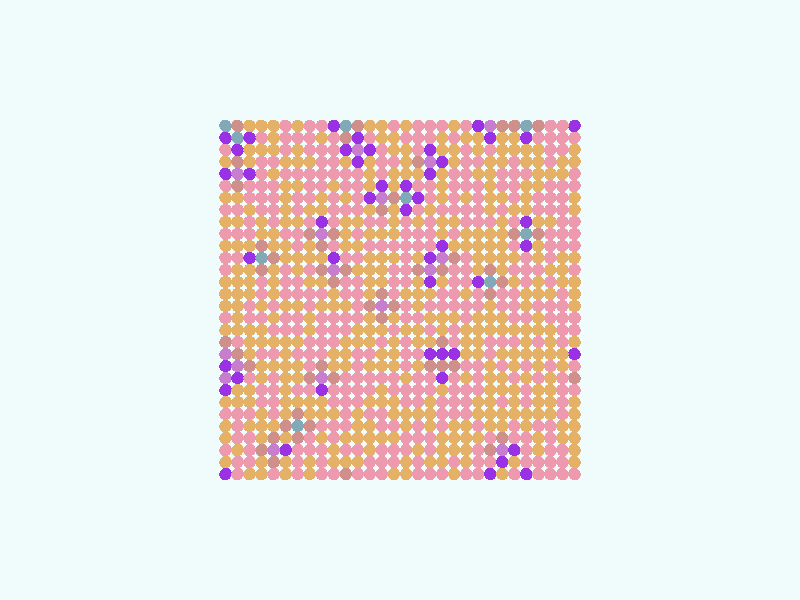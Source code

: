 global_settings {
  assumed_gamma 1
}
light_source {
  <-0.6, 1.6, 3.7>*10000
  rgb 1.3
}
camera {
  location <0,0,100>
  look_at <0,0,0>
}
background {
  color rgb < 0.87, 0.97, 0.97 >
}
sphere {
< -29.0, -29.0, 0 >, 1.0

pigment { color rgb < 0.8528880372123223, 0.3245417120783227, 0.4232572581740276 >
}}
sphere {
< -29.0, -27.0, 0 >, 1.0

pigment { color rgb < 0.7765055436247946, 0.4414891772497267, 0.1325885563382324 >
}}
sphere {
< -29.0, -25.0, 0 >, 1.0

pigment { color rgb < 0.7765055436247946, 0.4414891772497267, 0.1325885563382324 >
}}
sphere {
< -29.0, -23.0, 0 >, 1.0

pigment { color rgb < 0.7765055436247946, 0.4414891772497267, 0.1325885563382324 >
}}
sphere {
< -29.0, -21.0, 0 >, 1.0

pigment { color rgb < 0.7765055436247946, 0.4414891772497267, 0.1325885563382324 >
}}
sphere {
< -29.0, -19.0, 0 >, 1.0

pigment { color rgb < 0.7765055436247946, 0.4414891772497267, 0.1325885563382324 >
}}
sphere {
< -29.0, -17.0, 0 >, 1.0

pigment { color rgb < 0.7765055436247946, 0.4414891772497267, 0.1325885563382324 >
}}
sphere {
< -29.0, -15.0, 0 >, 1.0

pigment { color rgb < 0.8528880372123223, 0.3245417120783227, 0.4232572581740276 >
}}
sphere {
< -29.0, -13.0, 0 >, 1.0

pigment { color rgb < 0.6260516928762855, 0.275251809466291, 0.25242411184694047 >
}}
sphere {
< -29.0, -11.0, 0 >, 1.0

pigment { color rgb < 0.8528880372123223, 0.3245417120783227, 0.4232572581740276 >
}}
sphere {
< -29.0, -9.0, 0 >, 1.0

pigment { color rgb < 0.32387066467881476, 0.030554521353889808, 0.7825899504029048 >
}}
sphere {
< -29.0, -7.0, 0 >, 1.0

pigment { color rgb < 0.7765055436247946, 0.4414891772497267, 0.1325885563382324 >
}}
sphere {
< -29.0, -5.0, 0 >, 1.0

pigment { color rgb < 0.8528880372123223, 0.3245417120783227, 0.4232572581740276 >
}}
sphere {
< -29.0, -3.0, 0 >, 1.0

pigment { color rgb < 0.8528880372123223, 0.3245417120783227, 0.4232572581740276 >
}}
sphere {
< -29.0, -1.0, 0 >, 1.0

pigment { color rgb < 0.7765055436247946, 0.4414891772497267, 0.1325885563382324 >
}}
sphere {
< -29.0, 1.0, 0 >, 1.0

pigment { color rgb < 0.7765055436247946, 0.4414891772497267, 0.1325885563382324 >
}}
sphere {
< -29.0, 3.0, 0 >, 1.0

pigment { color rgb < 0.7765055436247946, 0.4414891772497267, 0.1325885563382324 >
}}
sphere {
< -29.0, 5.0, 0 >, 1.0

pigment { color rgb < 0.8528880372123223, 0.3245417120783227, 0.4232572581740276 >
}}
sphere {
< -29.0, 7.0, 0 >, 1.0

pigment { color rgb < 0.7765055436247946, 0.4414891772497267, 0.1325885563382324 >
}}
sphere {
< -29.0, 9.0, 0 >, 1.0

pigment { color rgb < 0.8528880372123223, 0.3245417120783227, 0.4232572581740276 >
}}
sphere {
< -29.0, 11.0, 0 >, 1.0

pigment { color rgb < 0.8528880372123223, 0.3245417120783227, 0.4232572581740276 >
}}
sphere {
< -29.0, 13.0, 0 >, 1.0

pigment { color rgb < 0.8528880372123223, 0.3245417120783227, 0.4232572581740276 >
}}
sphere {
< -29.0, 15.0, 0 >, 1.0

pigment { color rgb < 0.7765055436247946, 0.4414891772497267, 0.1325885563382324 >
}}
sphere {
< -29.0, 17.0, 0 >, 1.0

pigment { color rgb < 0.7765055436247946, 0.4414891772497267, 0.1325885563382324 >
}}
sphere {
< -29.0, 19.0, 0 >, 1.0

pigment { color rgb < 0.8528880372123223, 0.3245417120783227, 0.4232572581740276 >
}}
sphere {
< -29.0, 21.0, 0 >, 1.0

pigment { color rgb < 0.8528880372123223, 0.3245417120783227, 0.4232572581740276 >
}}
sphere {
< -29.0, 23.0, 0 >, 1.0

pigment { color rgb < 0.7765055436247946, 0.4414891772497267, 0.1325885563382324 >
}}
sphere {
< -29.0, 25.0, 0 >, 1.0

pigment { color rgb < 0.7765055436247946, 0.4414891772497267, 0.1325885563382324 >
}}
sphere {
< -29.0, 27.0, 0 >, 1.0

pigment { color rgb < 0.8528880372123223, 0.3245417120783227, 0.4232572581740276 >
}}
sphere {
< -29.0, 29.0, 0 >, 1.0

pigment { color rgb < 0.32387066467881476, 0.030554521353889808, 0.7825899504029048 >
}}
sphere {
< -27.0, -29.0, 0 >, 1.0

pigment { color rgb < 0.8528880372123223, 0.3245417120783227, 0.4232572581740276 >
}}
sphere {
< -27.0, -27.0, 0 >, 1.0

pigment { color rgb < 0.8528880372123223, 0.3245417120783227, 0.4232572581740276 >
}}
sphere {
< -27.0, -25.0, 0 >, 1.0

pigment { color rgb < 0.8528880372123223, 0.3245417120783227, 0.4232572581740276 >
}}
sphere {
< -27.0, -23.0, 0 >, 1.0

pigment { color rgb < 0.7765055436247946, 0.4414891772497267, 0.1325885563382324 >
}}
sphere {
< -27.0, -21.0, 0 >, 1.0

pigment { color rgb < 0.7765055436247946, 0.4414891772497267, 0.1325885563382324 >
}}
sphere {
< -27.0, -19.0, 0 >, 1.0

pigment { color rgb < 0.8528880372123223, 0.3245417120783227, 0.4232572581740276 >
}}
sphere {
< -27.0, -17.0, 0 >, 1.0

pigment { color rgb < 0.8528880372123223, 0.3245417120783227, 0.4232572581740276 >
}}
sphere {
< -27.0, -15.0, 0 >, 1.0

pigment { color rgb < 0.8528880372123223, 0.3245417120783227, 0.4232572581740276 >
}}
sphere {
< -27.0, -13.0, 0 >, 1.0

pigment { color rgb < 0.8528880372123223, 0.3245417120783227, 0.4232572581740276 >
}}
sphere {
< -27.0, -11.0, 0 >, 1.0

pigment { color rgb < 0.7765055436247946, 0.4414891772497267, 0.1325885563382324 >
}}
sphere {
< -27.0, -9.0, 0 >, 1.0

pigment { color rgb < 0.7765055436247946, 0.4414891772497267, 0.1325885563382324 >
}}
sphere {
< -27.0, -7.0, 0 >, 1.0

pigment { color rgb < 0.8528880372123223, 0.3245417120783227, 0.4232572581740276 >
}}
sphere {
< -27.0, -5.0, 0 >, 1.0

pigment { color rgb < 0.8528880372123223, 0.3245417120783227, 0.4232572581740276 >
}}
sphere {
< -27.0, -3.0, 0 >, 1.0

pigment { color rgb < 0.8528880372123223, 0.3245417120783227, 0.4232572581740276 >
}}
sphere {
< -27.0, -1.0, 0 >, 1.0

pigment { color rgb < 0.8528880372123223, 0.3245417120783227, 0.4232572581740276 >
}}
sphere {
< -27.0, 1.0, 0 >, 1.0

pigment { color rgb < 0.8528880372123223, 0.3245417120783227, 0.4232572581740276 >
}}
sphere {
< -27.0, 3.0, 0 >, 1.0

pigment { color rgb < 0.7765055436247946, 0.4414891772497267, 0.1325885563382324 >
}}
sphere {
< -27.0, 5.0, 0 >, 1.0

pigment { color rgb < 0.7765055436247946, 0.4414891772497267, 0.1325885563382324 >
}}
sphere {
< -27.0, 7.0, 0 >, 1.0

pigment { color rgb < 0.7765055436247946, 0.4414891772497267, 0.1325885563382324 >
}}
sphere {
< -27.0, 9.0, 0 >, 1.0

pigment { color rgb < 0.8528880372123223, 0.3245417120783227, 0.4232572581740276 >
}}
sphere {
< -27.0, 11.0, 0 >, 1.0

pigment { color rgb < 0.8528880372123223, 0.3245417120783227, 0.4232572581740276 >
}}
sphere {
< -27.0, 13.0, 0 >, 1.0

pigment { color rgb < 0.8528880372123223, 0.3245417120783227, 0.4232572581740276 >
}}
sphere {
< -27.0, 15.0, 0 >, 1.0

pigment { color rgb < 0.8528880372123223, 0.3245417120783227, 0.4232572581740276 >
}}
sphere {
< -27.0, 17.0, 0 >, 1.0

pigment { color rgb < 0.8528880372123223, 0.3245417120783227, 0.4232572581740276 >
}}
sphere {
< -27.0, 19.0, 0 >, 1.0

pigment { color rgb < 0.8528880372123223, 0.3245417120783227, 0.4232572581740276 >
}}
sphere {
< -27.0, 21.0, 0 >, 1.0

pigment { color rgb < 0.7765055436247946, 0.4414891772497267, 0.1325885563382324 >
}}
sphere {
< -27.0, 23.0, 0 >, 1.0

pigment { color rgb < 0.7765055436247946, 0.4414891772497267, 0.1325885563382324 >
}}
sphere {
< -27.0, 25.0, 0 >, 1.0

pigment { color rgb < 0.8528880372123223, 0.3245417120783227, 0.4232572581740276 >
}}
sphere {
< -27.0, 27.0, 0 >, 1.0

pigment { color rgb < 0.8528880372123223, 0.3245417120783227, 0.4232572581740276 >
}}
sphere {
< -27.0, 29.0, 0 >, 1.0

pigment { color rgb < 0.8528880372123223, 0.3245417120783227, 0.4232572581740276 >
}}
sphere {
< -25.0, -29.0, 0 >, 1.0

pigment { color rgb < 0.8528880372123223, 0.3245417120783227, 0.4232572581740276 >
}}
sphere {
< -25.0, -27.0, 0 >, 1.0

pigment { color rgb < 0.8528880372123223, 0.3245417120783227, 0.4232572581740276 >
}}
sphere {
< -25.0, -25.0, 0 >, 1.0

pigment { color rgb < 0.8528880372123223, 0.3245417120783227, 0.4232572581740276 >
}}
sphere {
< -25.0, -23.0, 0 >, 1.0

pigment { color rgb < 0.8528880372123223, 0.3245417120783227, 0.4232572581740276 >
}}
sphere {
< -25.0, -21.0, 0 >, 1.0

pigment { color rgb < 0.8528880372123223, 0.3245417120783227, 0.4232572581740276 >
}}
sphere {
< -25.0, -19.0, 0 >, 1.0

pigment { color rgb < 0.7765055436247946, 0.4414891772497267, 0.1325885563382324 >
}}
sphere {
< -25.0, -17.0, 0 >, 1.0

pigment { color rgb < 0.7765055436247946, 0.4414891772497267, 0.1325885563382324 >
}}
sphere {
< -25.0, -15.0, 0 >, 1.0

pigment { color rgb < 0.7765055436247946, 0.4414891772497267, 0.1325885563382324 >
}}
sphere {
< -25.0, -13.0, 0 >, 1.0

pigment { color rgb < 0.7765055436247946, 0.4414891772497267, 0.1325885563382324 >
}}
sphere {
< -25.0, -11.0, 0 >, 1.0

pigment { color rgb < 0.8528880372123223, 0.3245417120783227, 0.4232572581740276 >
}}
sphere {
< -25.0, -9.0, 0 >, 1.0

pigment { color rgb < 0.7765055436247946, 0.4414891772497267, 0.1325885563382324 >
}}
sphere {
< -25.0, -7.0, 0 >, 1.0

pigment { color rgb < 0.7765055436247946, 0.4414891772497267, 0.1325885563382324 >
}}
sphere {
< -25.0, -5.0, 0 >, 1.0

pigment { color rgb < 0.7765055436247946, 0.4414891772497267, 0.1325885563382324 >
}}
sphere {
< -25.0, -3.0, 0 >, 1.0

pigment { color rgb < 0.8528880372123223, 0.3245417120783227, 0.4232572581740276 >
}}
sphere {
< -25.0, -1.0, 0 >, 1.0

pigment { color rgb < 0.8528880372123223, 0.3245417120783227, 0.4232572581740276 >
}}
sphere {
< -25.0, 1.0, 0 >, 1.0

pigment { color rgb < 0.7765055436247946, 0.4414891772497267, 0.1325885563382324 >
}}
sphere {
< -25.0, 3.0, 0 >, 1.0

pigment { color rgb < 0.8528880372123223, 0.3245417120783227, 0.4232572581740276 >
}}
sphere {
< -25.0, 5.0, 0 >, 1.0

pigment { color rgb < 0.7765055436247946, 0.4414891772497267, 0.1325885563382324 >
}}
sphere {
< -25.0, 7.0, 0 >, 1.0

pigment { color rgb < 0.8528880372123223, 0.3245417120783227, 0.4232572581740276 >
}}
sphere {
< -25.0, 9.0, 0 >, 1.0

pigment { color rgb < 0.8528880372123223, 0.3245417120783227, 0.4232572581740276 >
}}
sphere {
< -25.0, 11.0, 0 >, 1.0

pigment { color rgb < 0.8528880372123223, 0.3245417120783227, 0.4232572581740276 >
}}
sphere {
< -25.0, 13.0, 0 >, 1.0

pigment { color rgb < 0.7765055436247946, 0.4414891772497267, 0.1325885563382324 >
}}
sphere {
< -25.0, 15.0, 0 >, 1.0

pigment { color rgb < 0.8528880372123223, 0.3245417120783227, 0.4232572581740276 >
}}
sphere {
< -25.0, 17.0, 0 >, 1.0

pigment { color rgb < 0.8528880372123223, 0.3245417120783227, 0.4232572581740276 >
}}
sphere {
< -25.0, 19.0, 0 >, 1.0

pigment { color rgb < 0.8528880372123223, 0.3245417120783227, 0.4232572581740276 >
}}
sphere {
< -25.0, 21.0, 0 >, 1.0

pigment { color rgb < 0.7765055436247946, 0.4414891772497267, 0.1325885563382324 >
}}
sphere {
< -25.0, 23.0, 0 >, 1.0

pigment { color rgb < 0.8528880372123223, 0.3245417120783227, 0.4232572581740276 >
}}
sphere {
< -25.0, 25.0, 0 >, 1.0

pigment { color rgb < 0.8528880372123223, 0.3245417120783227, 0.4232572581740276 >
}}
sphere {
< -25.0, 27.0, 0 >, 1.0

pigment { color rgb < 0.8528880372123223, 0.3245417120783227, 0.4232572581740276 >
}}
sphere {
< -25.0, 29.0, 0 >, 1.0

pigment { color rgb < 0.8528880372123223, 0.3245417120783227, 0.4232572581740276 >
}}
sphere {
< -23.0, -29.0, 0 >, 1.0

pigment { color rgb < 0.8528880372123223, 0.3245417120783227, 0.4232572581740276 >
}}
sphere {
< -23.0, -27.0, 0 >, 1.0

pigment { color rgb < 0.8528880372123223, 0.3245417120783227, 0.4232572581740276 >
}}
sphere {
< -23.0, -25.0, 0 >, 1.0

pigment { color rgb < 0.7765055436247946, 0.4414891772497267, 0.1325885563382324 >
}}
sphere {
< -23.0, -23.0, 0 >, 1.0

pigment { color rgb < 0.7765055436247946, 0.4414891772497267, 0.1325885563382324 >
}}
sphere {
< -23.0, -21.0, 0 >, 1.0

pigment { color rgb < 0.8528880372123223, 0.3245417120783227, 0.4232572581740276 >
}}
sphere {
< -23.0, -19.0, 0 >, 1.0

pigment { color rgb < 0.7765055436247946, 0.4414891772497267, 0.1325885563382324 >
}}
sphere {
< -23.0, -17.0, 0 >, 1.0

pigment { color rgb < 0.7765055436247946, 0.4414891772497267, 0.1325885563382324 >
}}
sphere {
< -23.0, -15.0, 0 >, 1.0

pigment { color rgb < 0.7765055436247946, 0.4414891772497267, 0.1325885563382324 >
}}
sphere {
< -23.0, -13.0, 0 >, 1.0

pigment { color rgb < 0.8528880372123223, 0.3245417120783227, 0.4232572581740276 >
}}
sphere {
< -23.0, -11.0, 0 >, 1.0

pigment { color rgb < 0.7765055436247946, 0.4414891772497267, 0.1325885563382324 >
}}
sphere {
< -23.0, -9.0, 0 >, 1.0

pigment { color rgb < 0.7765055436247946, 0.4414891772497267, 0.1325885563382324 >
}}
sphere {
< -23.0, -7.0, 0 >, 1.0

pigment { color rgb < 0.8528880372123223, 0.3245417120783227, 0.4232572581740276 >
}}
sphere {
< -23.0, -5.0, 0 >, 1.0

pigment { color rgb < 0.7765055436247946, 0.4414891772497267, 0.1325885563382324 >
}}
sphere {
< -23.0, -3.0, 0 >, 1.0

pigment { color rgb < 0.7765055436247946, 0.4414891772497267, 0.1325885563382324 >
}}
sphere {
< -23.0, -1.0, 0 >, 1.0

pigment { color rgb < 0.8528880372123223, 0.3245417120783227, 0.4232572581740276 >
}}
sphere {
< -23.0, 1.0, 0 >, 1.0

pigment { color rgb < 0.7765055436247946, 0.4414891772497267, 0.1325885563382324 >
}}
sphere {
< -23.0, 3.0, 0 >, 1.0

pigment { color rgb < 0.7765055436247946, 0.4414891772497267, 0.1325885563382324 >
}}
sphere {
< -23.0, 5.0, 0 >, 1.0

pigment { color rgb < 0.8528880372123223, 0.3245417120783227, 0.4232572581740276 >
}}
sphere {
< -23.0, 7.0, 0 >, 1.0

pigment { color rgb < 0.7765055436247946, 0.4414891772497267, 0.1325885563382324 >
}}
sphere {
< -23.0, 9.0, 0 >, 1.0

pigment { color rgb < 0.7765055436247946, 0.4414891772497267, 0.1325885563382324 >
}}
sphere {
< -23.0, 11.0, 0 >, 1.0

pigment { color rgb < 0.6260516928762855, 0.275251809466291, 0.25242411184694047 >
}}
sphere {
< -23.0, 13.0, 0 >, 1.0

pigment { color rgb < 0.7765055436247946, 0.4414891772497267, 0.1325885563382324 >
}}
sphere {
< -23.0, 15.0, 0 >, 1.0

pigment { color rgb < 0.8528880372123223, 0.3245417120783227, 0.4232572581740276 >
}}
sphere {
< -23.0, 17.0, 0 >, 1.0

pigment { color rgb < 0.8528880372123223, 0.3245417120783227, 0.4232572581740276 >
}}
sphere {
< -23.0, 19.0, 0 >, 1.0

pigment { color rgb < 0.7765055436247946, 0.4414891772497267, 0.1325885563382324 >
}}
sphere {
< -23.0, 21.0, 0 >, 1.0

pigment { color rgb < 0.7765055436247946, 0.4414891772497267, 0.1325885563382324 >
}}
sphere {
< -23.0, 23.0, 0 >, 1.0

pigment { color rgb < 0.7765055436247946, 0.4414891772497267, 0.1325885563382324 >
}}
sphere {
< -23.0, 25.0, 0 >, 1.0

pigment { color rgb < 0.7765055436247946, 0.4414891772497267, 0.1325885563382324 >
}}
sphere {
< -23.0, 27.0, 0 >, 1.0

pigment { color rgb < 0.8528880372123223, 0.3245417120783227, 0.4232572581740276 >
}}
sphere {
< -23.0, 29.0, 0 >, 1.0

pigment { color rgb < 0.6260516928762855, 0.275251809466291, 0.25242411184694047 >
}}
sphere {
< -21.0, -29.0, 0 >, 1.0

pigment { color rgb < 0.32387066467881476, 0.030554521353889808, 0.7825899504029048 >
}}
sphere {
< -21.0, -27.0, 0 >, 1.0

pigment { color rgb < 0.8528880372123223, 0.3245417120783227, 0.4232572581740276 >
}}
sphere {
< -21.0, -25.0, 0 >, 1.0

pigment { color rgb < 0.8528880372123223, 0.3245417120783227, 0.4232572581740276 >
}}
sphere {
< -21.0, -23.0, 0 >, 1.0

pigment { color rgb < 0.8528880372123223, 0.3245417120783227, 0.4232572581740276 >
}}
sphere {
< -21.0, -21.0, 0 >, 1.0

pigment { color rgb < 0.7765055436247946, 0.4414891772497267, 0.1325885563382324 >
}}
sphere {
< -21.0, -19.0, 0 >, 1.0

pigment { color rgb < 0.7765055436247946, 0.4414891772497267, 0.1325885563382324 >
}}
sphere {
< -21.0, -17.0, 0 >, 1.0

pigment { color rgb < 0.8528880372123223, 0.3245417120783227, 0.4232572581740276 >
}}
sphere {
< -21.0, -15.0, 0 >, 1.0

pigment { color rgb < 0.8528880372123223, 0.3245417120783227, 0.4232572581740276 >
}}
sphere {
< -21.0, -13.0, 0 >, 1.0

pigment { color rgb < 0.7765055436247946, 0.4414891772497267, 0.1325885563382324 >
}}
sphere {
< -21.0, -11.0, 0 >, 1.0

pigment { color rgb < 0.8528880372123223, 0.3245417120783227, 0.4232572581740276 >
}}
sphere {
< -21.0, -9.0, 0 >, 1.0

pigment { color rgb < 0.7765055436247946, 0.4414891772497267, 0.1325885563382324 >
}}
sphere {
< -21.0, -7.0, 0 >, 1.0

pigment { color rgb < 0.7765055436247946, 0.4414891772497267, 0.1325885563382324 >
}}
sphere {
< -21.0, -5.0, 0 >, 1.0

pigment { color rgb < 0.7765055436247946, 0.4414891772497267, 0.1325885563382324 >
}}
sphere {
< -21.0, -3.0, 0 >, 1.0

pigment { color rgb < 0.8528880372123223, 0.3245417120783227, 0.4232572581740276 >
}}
sphere {
< -21.0, -1.0, 0 >, 1.0

pigment { color rgb < 0.7765055436247946, 0.4414891772497267, 0.1325885563382324 >
}}
sphere {
< -21.0, 1.0, 0 >, 1.0

pigment { color rgb < 0.7765055436247946, 0.4414891772497267, 0.1325885563382324 >
}}
sphere {
< -21.0, 3.0, 0 >, 1.0

pigment { color rgb < 0.8528880372123223, 0.3245417120783227, 0.4232572581740276 >
}}
sphere {
< -21.0, 5.0, 0 >, 1.0

pigment { color rgb < 0.8528880372123223, 0.3245417120783227, 0.4232572581740276 >
}}
sphere {
< -21.0, 7.0, 0 >, 1.0

pigment { color rgb < 0.8528880372123223, 0.3245417120783227, 0.4232572581740276 >
}}
sphere {
< -21.0, 9.0, 0 >, 1.0

pigment { color rgb < 0.32387066467881476, 0.030554521353889808, 0.7825899504029048 >
}}
sphere {
< -21.0, 11.0, 0 >, 1.0

pigment { color rgb < 0.22307332019065884, 0.39807260943428124, 0.47306322617282615 >
}}
sphere {
< -21.0, 13.0, 0 >, 1.0

pigment { color rgb < 0.32387066467881476, 0.030554521353889808, 0.7825899504029048 >
}}
sphere {
< -21.0, 15.0, 0 >, 1.0

pigment { color rgb < 0.7765055436247946, 0.4414891772497267, 0.1325885563382324 >
}}
sphere {
< -21.0, 17.0, 0 >, 1.0

pigment { color rgb < 0.7765055436247946, 0.4414891772497267, 0.1325885563382324 >
}}
sphere {
< -21.0, 19.0, 0 >, 1.0

pigment { color rgb < 0.7765055436247946, 0.4414891772497267, 0.1325885563382324 >
}}
sphere {
< -21.0, 21.0, 0 >, 1.0

pigment { color rgb < 0.8528880372123223, 0.3245417120783227, 0.4232572581740276 >
}}
sphere {
< -21.0, 23.0, 0 >, 1.0

pigment { color rgb < 0.7765055436247946, 0.4414891772497267, 0.1325885563382324 >
}}
sphere {
< -21.0, 25.0, 0 >, 1.0

pigment { color rgb < 0.7765055436247946, 0.4414891772497267, 0.1325885563382324 >
}}
sphere {
< -21.0, 27.0, 0 >, 1.0

pigment { color rgb < 0.32387066467881476, 0.030554521353889808, 0.7825899504029048 >
}}
sphere {
< -21.0, 29.0, 0 >, 1.0

pigment { color rgb < 0.22307332019065884, 0.39807260943428124, 0.47306322617282615 >
}}
sphere {
< -19.0, -29.0, 0 >, 1.0

pigment { color rgb < 0.8528880372123223, 0.3245417120783227, 0.4232572581740276 >
}}
sphere {
< -19.0, -27.0, 0 >, 1.0

pigment { color rgb < 0.7765055436247946, 0.4414891772497267, 0.1325885563382324 >
}}
sphere {
< -19.0, -25.0, 0 >, 1.0

pigment { color rgb < 0.32387066467881476, 0.030554521353889808, 0.7825899504029048 >
}}
sphere {
< -19.0, -23.0, 0 >, 1.0

pigment { color rgb < 0.8528880372123223, 0.3245417120783227, 0.4232572581740276 >
}}
sphere {
< -19.0, -21.0, 0 >, 1.0

pigment { color rgb < 0.8528880372123223, 0.3245417120783227, 0.4232572581740276 >
}}
sphere {
< -19.0, -19.0, 0 >, 1.0

pigment { color rgb < 0.7765055436247946, 0.4414891772497267, 0.1325885563382324 >
}}
sphere {
< -19.0, -17.0, 0 >, 1.0

pigment { color rgb < 0.7765055436247946, 0.4414891772497267, 0.1325885563382324 >
}}
sphere {
< -19.0, -15.0, 0 >, 1.0

pigment { color rgb < 0.7765055436247946, 0.4414891772497267, 0.1325885563382324 >
}}
sphere {
< -19.0, -13.0, 0 >, 1.0

pigment { color rgb < 0.8528880372123223, 0.3245417120783227, 0.4232572581740276 >
}}
sphere {
< -19.0, -11.0, 0 >, 1.0

pigment { color rgb < 0.7765055436247946, 0.4414891772497267, 0.1325885563382324 >
}}
sphere {
< -19.0, -9.0, 0 >, 1.0

pigment { color rgb < 0.7765055436247946, 0.4414891772497267, 0.1325885563382324 >
}}
sphere {
< -19.0, -7.0, 0 >, 1.0

pigment { color rgb < 0.8528880372123223, 0.3245417120783227, 0.4232572581740276 >
}}
sphere {
< -19.0, -5.0, 0 >, 1.0

pigment { color rgb < 0.7765055436247946, 0.4414891772497267, 0.1325885563382324 >
}}
sphere {
< -19.0, -3.0, 0 >, 1.0

pigment { color rgb < 0.8528880372123223, 0.3245417120783227, 0.4232572581740276 >
}}
sphere {
< -19.0, -1.0, 0 >, 1.0

pigment { color rgb < 0.8528880372123223, 0.3245417120783227, 0.4232572581740276 >
}}
sphere {
< -19.0, 1.0, 0 >, 1.0

pigment { color rgb < 0.8528880372123223, 0.3245417120783227, 0.4232572581740276 >
}}
sphere {
< -19.0, 3.0, 0 >, 1.0

pigment { color rgb < 0.7765055436247946, 0.4414891772497267, 0.1325885563382324 >
}}
sphere {
< -19.0, 5.0, 0 >, 1.0

pigment { color rgb < 0.8528880372123223, 0.3245417120783227, 0.4232572581740276 >
}}
sphere {
< -19.0, 7.0, 0 >, 1.0

pigment { color rgb < 0.7765055436247946, 0.4414891772497267, 0.1325885563382324 >
}}
sphere {
< -19.0, 9.0, 0 >, 1.0

pigment { color rgb < 0.8528880372123223, 0.3245417120783227, 0.4232572581740276 >
}}
sphere {
< -19.0, 11.0, 0 >, 1.0

pigment { color rgb < 0.6260516928762855, 0.275251809466291, 0.25242411184694047 >
}}
sphere {
< -19.0, 13.0, 0 >, 1.0

pigment { color rgb < 0.8528880372123223, 0.3245417120783227, 0.4232572581740276 >
}}
sphere {
< -19.0, 15.0, 0 >, 1.0

pigment { color rgb < 0.7765055436247946, 0.4414891772497267, 0.1325885563382324 >
}}
sphere {
< -19.0, 17.0, 0 >, 1.0

pigment { color rgb < 0.8528880372123223, 0.3245417120783227, 0.4232572581740276 >
}}
sphere {
< -19.0, 19.0, 0 >, 1.0

pigment { color rgb < 0.8528880372123223, 0.3245417120783227, 0.4232572581740276 >
}}
sphere {
< -19.0, 21.0, 0 >, 1.0

pigment { color rgb < 0.8528880372123223, 0.3245417120783227, 0.4232572581740276 >
}}
sphere {
< -19.0, 23.0, 0 >, 1.0

pigment { color rgb < 0.8528880372123223, 0.3245417120783227, 0.4232572581740276 >
}}
sphere {
< -19.0, 25.0, 0 >, 1.0

pigment { color rgb < 0.7765055436247946, 0.4414891772497267, 0.1325885563382324 >
}}
sphere {
< -19.0, 27.0, 0 >, 1.0

pigment { color rgb < 0.7765055436247946, 0.4414891772497267, 0.1325885563382324 >
}}
sphere {
< -19.0, 29.0, 0 >, 1.0

pigment { color rgb < 0.6260516928762855, 0.275251809466291, 0.25242411184694047 >
}}
sphere {
< -17.0, -29.0, 0 >, 1.0

pigment { color rgb < 0.7765055436247946, 0.4414891772497267, 0.1325885563382324 >
}}
sphere {
< -17.0, -27.0, 0 >, 1.0

pigment { color rgb < 0.32387066467881476, 0.030554521353889808, 0.7825899504029048 >
}}
sphere {
< -17.0, -25.0, 0 >, 1.0

pigment { color rgb < 0.5786872234299214, 0.21033578680533094, 0.627227116639054 >
}}
sphere {
< -17.0, -23.0, 0 >, 1.0

pigment { color rgb < 0.6260516928762855, 0.275251809466291, 0.25242411184694047 >
}}
sphere {
< -17.0, -21.0, 0 >, 1.0

pigment { color rgb < 0.7765055436247946, 0.4414891772497267, 0.1325885563382324 >
}}
sphere {
< -17.0, -19.0, 0 >, 1.0

pigment { color rgb < 0.7765055436247946, 0.4414891772497267, 0.1325885563382324 >
}}
sphere {
< -17.0, -17.0, 0 >, 1.0

pigment { color rgb < 0.8528880372123223, 0.3245417120783227, 0.4232572581740276 >
}}
sphere {
< -17.0, -15.0, 0 >, 1.0

pigment { color rgb < 0.7765055436247946, 0.4414891772497267, 0.1325885563382324 >
}}
sphere {
< -17.0, -13.0, 0 >, 1.0

pigment { color rgb < 0.7765055436247946, 0.4414891772497267, 0.1325885563382324 >
}}
sphere {
< -17.0, -11.0, 0 >, 1.0

pigment { color rgb < 0.8528880372123223, 0.3245417120783227, 0.4232572581740276 >
}}
sphere {
< -17.0, -9.0, 0 >, 1.0

pigment { color rgb < 0.7765055436247946, 0.4414891772497267, 0.1325885563382324 >
}}
sphere {
< -17.0, -7.0, 0 >, 1.0

pigment { color rgb < 0.8528880372123223, 0.3245417120783227, 0.4232572581740276 >
}}
sphere {
< -17.0, -5.0, 0 >, 1.0

pigment { color rgb < 0.7765055436247946, 0.4414891772497267, 0.1325885563382324 >
}}
sphere {
< -17.0, -3.0, 0 >, 1.0

pigment { color rgb < 0.7765055436247946, 0.4414891772497267, 0.1325885563382324 >
}}
sphere {
< -17.0, -1.0, 0 >, 1.0

pigment { color rgb < 0.8528880372123223, 0.3245417120783227, 0.4232572581740276 >
}}
sphere {
< -17.0, 1.0, 0 >, 1.0

pigment { color rgb < 0.8528880372123223, 0.3245417120783227, 0.4232572581740276 >
}}
sphere {
< -17.0, 3.0, 0 >, 1.0

pigment { color rgb < 0.6260516928762855, 0.275251809466291, 0.25242411184694047 >
}}
sphere {
< -17.0, 5.0, 0 >, 1.0

pigment { color rgb < 0.7765055436247946, 0.4414891772497267, 0.1325885563382324 >
}}
sphere {
< -17.0, 7.0, 0 >, 1.0

pigment { color rgb < 0.7765055436247946, 0.4414891772497267, 0.1325885563382324 >
}}
sphere {
< -17.0, 9.0, 0 >, 1.0

pigment { color rgb < 0.7765055436247946, 0.4414891772497267, 0.1325885563382324 >
}}
sphere {
< -17.0, 11.0, 0 >, 1.0

pigment { color rgb < 0.7765055436247946, 0.4414891772497267, 0.1325885563382324 >
}}
sphere {
< -17.0, 13.0, 0 >, 1.0

pigment { color rgb < 0.7765055436247946, 0.4414891772497267, 0.1325885563382324 >
}}
sphere {
< -17.0, 15.0, 0 >, 1.0

pigment { color rgb < 0.8528880372123223, 0.3245417120783227, 0.4232572581740276 >
}}
sphere {
< -17.0, 17.0, 0 >, 1.0

pigment { color rgb < 0.7765055436247946, 0.4414891772497267, 0.1325885563382324 >
}}
sphere {
< -17.0, 19.0, 0 >, 1.0

pigment { color rgb < 0.8528880372123223, 0.3245417120783227, 0.4232572581740276 >
}}
sphere {
< -17.0, 21.0, 0 >, 1.0

pigment { color rgb < 0.8528880372123223, 0.3245417120783227, 0.4232572581740276 >
}}
sphere {
< -17.0, 23.0, 0 >, 1.0

pigment { color rgb < 0.7765055436247946, 0.4414891772497267, 0.1325885563382324 >
}}
sphere {
< -17.0, 25.0, 0 >, 1.0

pigment { color rgb < 0.7765055436247946, 0.4414891772497267, 0.1325885563382324 >
}}
sphere {
< -17.0, 27.0, 0 >, 1.0

pigment { color rgb < 0.7765055436247946, 0.4414891772497267, 0.1325885563382324 >
}}
sphere {
< -17.0, 29.0, 0 >, 1.0

pigment { color rgb < 0.6260516928762855, 0.275251809466291, 0.25242411184694047 >
}}
sphere {
< -15.0, -29.0, 0 >, 1.0

pigment { color rgb < 0.32387066467881476, 0.030554521353889808, 0.7825899504029048 >
}}
sphere {
< -15.0, -27.0, 0 >, 1.0

pigment { color rgb < 0.8528880372123223, 0.3245417120783227, 0.4232572581740276 >
}}
sphere {
< -15.0, -25.0, 0 >, 1.0

pigment { color rgb < 0.6260516928762855, 0.275251809466291, 0.25242411184694047 >
}}
sphere {
< -15.0, -23.0, 0 >, 1.0

pigment { color rgb < 0.8528880372123223, 0.3245417120783227, 0.4232572581740276 >
}}
sphere {
< -15.0, -21.0, 0 >, 1.0

pigment { color rgb < 0.7765055436247946, 0.4414891772497267, 0.1325885563382324 >
}}
sphere {
< -15.0, -19.0, 0 >, 1.0

pigment { color rgb < 0.7765055436247946, 0.4414891772497267, 0.1325885563382324 >
}}
sphere {
< -15.0, -17.0, 0 >, 1.0

pigment { color rgb < 0.7765055436247946, 0.4414891772497267, 0.1325885563382324 >
}}
sphere {
< -15.0, -15.0, 0 >, 1.0

pigment { color rgb < 0.7765055436247946, 0.4414891772497267, 0.1325885563382324 >
}}
sphere {
< -15.0, -13.0, 0 >, 1.0

pigment { color rgb < 0.7765055436247946, 0.4414891772497267, 0.1325885563382324 >
}}
sphere {
< -15.0, -11.0, 0 >, 1.0

pigment { color rgb < 0.7765055436247946, 0.4414891772497267, 0.1325885563382324 >
}}
sphere {
< -15.0, -9.0, 0 >, 1.0

pigment { color rgb < 0.8528880372123223, 0.3245417120783227, 0.4232572581740276 >
}}
sphere {
< -15.0, -7.0, 0 >, 1.0

pigment { color rgb < 0.8528880372123223, 0.3245417120783227, 0.4232572581740276 >
}}
sphere {
< -15.0, -5.0, 0 >, 1.0

pigment { color rgb < 0.7765055436247946, 0.4414891772497267, 0.1325885563382324 >
}}
sphere {
< -15.0, -3.0, 0 >, 1.0

pigment { color rgb < 0.7765055436247946, 0.4414891772497267, 0.1325885563382324 >
}}
sphere {
< -15.0, -1.0, 0 >, 1.0

pigment { color rgb < 0.7765055436247946, 0.4414891772497267, 0.1325885563382324 >
}}
sphere {
< -15.0, 1.0, 0 >, 1.0

pigment { color rgb < 0.6260516928762855, 0.275251809466291, 0.25242411184694047 >
}}
sphere {
< -15.0, 3.0, 0 >, 1.0

pigment { color rgb < 0.22307332019065884, 0.39807260943428124, 0.47306322617282615 >
}}
sphere {
< -15.0, 5.0, 0 >, 1.0

pigment { color rgb < 0.6260516928762855, 0.275251809466291, 0.25242411184694047 >
}}
sphere {
< -15.0, 7.0, 0 >, 1.0

pigment { color rgb < 0.7765055436247946, 0.4414891772497267, 0.1325885563382324 >
}}
sphere {
< -15.0, 9.0, 0 >, 1.0

pigment { color rgb < 0.7765055436247946, 0.4414891772497267, 0.1325885563382324 >
}}
sphere {
< -15.0, 11.0, 0 >, 1.0

pigment { color rgb < 0.7765055436247946, 0.4414891772497267, 0.1325885563382324 >
}}
sphere {
< -15.0, 13.0, 0 >, 1.0

pigment { color rgb < 0.8528880372123223, 0.3245417120783227, 0.4232572581740276 >
}}
sphere {
< -15.0, 15.0, 0 >, 1.0

pigment { color rgb < 0.7765055436247946, 0.4414891772497267, 0.1325885563382324 >
}}
sphere {
< -15.0, 17.0, 0 >, 1.0

pigment { color rgb < 0.7765055436247946, 0.4414891772497267, 0.1325885563382324 >
}}
sphere {
< -15.0, 19.0, 0 >, 1.0

pigment { color rgb < 0.7765055436247946, 0.4414891772497267, 0.1325885563382324 >
}}
sphere {
< -15.0, 21.0, 0 >, 1.0

pigment { color rgb < 0.7765055436247946, 0.4414891772497267, 0.1325885563382324 >
}}
sphere {
< -15.0, 23.0, 0 >, 1.0

pigment { color rgb < 0.7765055436247946, 0.4414891772497267, 0.1325885563382324 >
}}
sphere {
< -15.0, 25.0, 0 >, 1.0

pigment { color rgb < 0.8528880372123223, 0.3245417120783227, 0.4232572581740276 >
}}
sphere {
< -15.0, 27.0, 0 >, 1.0

pigment { color rgb < 0.32387066467881476, 0.030554521353889808, 0.7825899504029048 >
}}
sphere {
< -15.0, 29.0, 0 >, 1.0

pigment { color rgb < 0.5786872234299214, 0.21033578680533094, 0.627227116639054 >
}}
sphere {
< -13.0, -29.0, 0 >, 1.0

pigment { color rgb < 0.8528880372123223, 0.3245417120783227, 0.4232572581740276 >
}}
sphere {
< -13.0, -27.0, 0 >, 1.0

pigment { color rgb < 0.8528880372123223, 0.3245417120783227, 0.4232572581740276 >
}}
sphere {
< -13.0, -25.0, 0 >, 1.0

pigment { color rgb < 0.8528880372123223, 0.3245417120783227, 0.4232572581740276 >
}}
sphere {
< -13.0, -23.0, 0 >, 1.0

pigment { color rgb < 0.7765055436247946, 0.4414891772497267, 0.1325885563382324 >
}}
sphere {
< -13.0, -21.0, 0 >, 1.0

pigment { color rgb < 0.8528880372123223, 0.3245417120783227, 0.4232572581740276 >
}}
sphere {
< -13.0, -19.0, 0 >, 1.0

pigment { color rgb < 0.7765055436247946, 0.4414891772497267, 0.1325885563382324 >
}}
sphere {
< -13.0, -17.0, 0 >, 1.0

pigment { color rgb < 0.7765055436247946, 0.4414891772497267, 0.1325885563382324 >
}}
sphere {
< -13.0, -15.0, 0 >, 1.0

pigment { color rgb < 0.8528880372123223, 0.3245417120783227, 0.4232572581740276 >
}}
sphere {
< -13.0, -13.0, 0 >, 1.0

pigment { color rgb < 0.8528880372123223, 0.3245417120783227, 0.4232572581740276 >
}}
sphere {
< -13.0, -11.0, 0 >, 1.0

pigment { color rgb < 0.8528880372123223, 0.3245417120783227, 0.4232572581740276 >
}}
sphere {
< -13.0, -9.0, 0 >, 1.0

pigment { color rgb < 0.7765055436247946, 0.4414891772497267, 0.1325885563382324 >
}}
sphere {
< -13.0, -7.0, 0 >, 1.0

pigment { color rgb < 0.7765055436247946, 0.4414891772497267, 0.1325885563382324 >
}}
sphere {
< -13.0, -5.0, 0 >, 1.0

pigment { color rgb < 0.7765055436247946, 0.4414891772497267, 0.1325885563382324 >
}}
sphere {
< -13.0, -3.0, 0 >, 1.0

pigment { color rgb < 0.7765055436247946, 0.4414891772497267, 0.1325885563382324 >
}}
sphere {
< -13.0, -1.0, 0 >, 1.0

pigment { color rgb < 0.8528880372123223, 0.3245417120783227, 0.4232572581740276 >
}}
sphere {
< -13.0, 1.0, 0 >, 1.0

pigment { color rgb < 0.8528880372123223, 0.3245417120783227, 0.4232572581740276 >
}}
sphere {
< -13.0, 3.0, 0 >, 1.0

pigment { color rgb < 0.32387066467881476, 0.030554521353889808, 0.7825899504029048 >
}}
sphere {
< -13.0, 5.0, 0 >, 1.0

pigment { color rgb < 0.7765055436247946, 0.4414891772497267, 0.1325885563382324 >
}}
sphere {
< -13.0, 7.0, 0 >, 1.0

pigment { color rgb < 0.7765055436247946, 0.4414891772497267, 0.1325885563382324 >
}}
sphere {
< -13.0, 9.0, 0 >, 1.0

pigment { color rgb < 0.7765055436247946, 0.4414891772497267, 0.1325885563382324 >
}}
sphere {
< -13.0, 11.0, 0 >, 1.0

pigment { color rgb < 0.7765055436247946, 0.4414891772497267, 0.1325885563382324 >
}}
sphere {
< -13.0, 13.0, 0 >, 1.0

pigment { color rgb < 0.8528880372123223, 0.3245417120783227, 0.4232572581740276 >
}}
sphere {
< -13.0, 15.0, 0 >, 1.0

pigment { color rgb < 0.8528880372123223, 0.3245417120783227, 0.4232572581740276 >
}}
sphere {
< -13.0, 17.0, 0 >, 1.0

pigment { color rgb < 0.8528880372123223, 0.3245417120783227, 0.4232572581740276 >
}}
sphere {
< -13.0, 19.0, 0 >, 1.0

pigment { color rgb < 0.8528880372123223, 0.3245417120783227, 0.4232572581740276 >
}}
sphere {
< -13.0, 21.0, 0 >, 1.0

pigment { color rgb < 0.7765055436247946, 0.4414891772497267, 0.1325885563382324 >
}}
sphere {
< -13.0, 23.0, 0 >, 1.0

pigment { color rgb < 0.8528880372123223, 0.3245417120783227, 0.4232572581740276 >
}}
sphere {
< -13.0, 25.0, 0 >, 1.0

pigment { color rgb < 0.7765055436247946, 0.4414891772497267, 0.1325885563382324 >
}}
sphere {
< -13.0, 27.0, 0 >, 1.0

pigment { color rgb < 0.7765055436247946, 0.4414891772497267, 0.1325885563382324 >
}}
sphere {
< -13.0, 29.0, 0 >, 1.0

pigment { color rgb < 0.32387066467881476, 0.030554521353889808, 0.7825899504029048 >
}}
sphere {
< -11.0, -29.0, 0 >, 1.0

pigment { color rgb < 0.8528880372123223, 0.3245417120783227, 0.4232572581740276 >
}}
sphere {
< -11.0, -27.0, 0 >, 1.0

pigment { color rgb < 0.7765055436247946, 0.4414891772497267, 0.1325885563382324 >
}}
sphere {
< -11.0, -25.0, 0 >, 1.0

pigment { color rgb < 0.7765055436247946, 0.4414891772497267, 0.1325885563382324 >
}}
sphere {
< -11.0, -23.0, 0 >, 1.0

pigment { color rgb < 0.7765055436247946, 0.4414891772497267, 0.1325885563382324 >
}}
sphere {
< -11.0, -21.0, 0 >, 1.0

pigment { color rgb < 0.7765055436247946, 0.4414891772497267, 0.1325885563382324 >
}}
sphere {
< -11.0, -19.0, 0 >, 1.0

pigment { color rgb < 0.8528880372123223, 0.3245417120783227, 0.4232572581740276 >
}}
sphere {
< -11.0, -17.0, 0 >, 1.0

pigment { color rgb < 0.8528880372123223, 0.3245417120783227, 0.4232572581740276 >
}}
sphere {
< -11.0, -15.0, 0 >, 1.0

pigment { color rgb < 0.8528880372123223, 0.3245417120783227, 0.4232572581740276 >
}}
sphere {
< -11.0, -13.0, 0 >, 1.0

pigment { color rgb < 0.7765055436247946, 0.4414891772497267, 0.1325885563382324 >
}}
sphere {
< -11.0, -11.0, 0 >, 1.0

pigment { color rgb < 0.8528880372123223, 0.3245417120783227, 0.4232572581740276 >
}}
sphere {
< -11.0, -9.0, 0 >, 1.0

pigment { color rgb < 0.7765055436247946, 0.4414891772497267, 0.1325885563382324 >
}}
sphere {
< -11.0, -7.0, 0 >, 1.0

pigment { color rgb < 0.7765055436247946, 0.4414891772497267, 0.1325885563382324 >
}}
sphere {
< -11.0, -5.0, 0 >, 1.0

pigment { color rgb < 0.7765055436247946, 0.4414891772497267, 0.1325885563382324 >
}}
sphere {
< -11.0, -3.0, 0 >, 1.0

pigment { color rgb < 0.8528880372123223, 0.3245417120783227, 0.4232572581740276 >
}}
sphere {
< -11.0, -1.0, 0 >, 1.0

pigment { color rgb < 0.8528880372123223, 0.3245417120783227, 0.4232572581740276 >
}}
sphere {
< -11.0, 1.0, 0 >, 1.0

pigment { color rgb < 0.7765055436247946, 0.4414891772497267, 0.1325885563382324 >
}}
sphere {
< -11.0, 3.0, 0 >, 1.0

pigment { color rgb < 0.8528880372123223, 0.3245417120783227, 0.4232572581740276 >
}}
sphere {
< -11.0, 5.0, 0 >, 1.0

pigment { color rgb < 0.8528880372123223, 0.3245417120783227, 0.4232572581740276 >
}}
sphere {
< -11.0, 7.0, 0 >, 1.0

pigment { color rgb < 0.8528880372123223, 0.3245417120783227, 0.4232572581740276 >
}}
sphere {
< -11.0, 9.0, 0 >, 1.0

pigment { color rgb < 0.7765055436247946, 0.4414891772497267, 0.1325885563382324 >
}}
sphere {
< -11.0, 11.0, 0 >, 1.0

pigment { color rgb < 0.7765055436247946, 0.4414891772497267, 0.1325885563382324 >
}}
sphere {
< -11.0, 13.0, 0 >, 1.0

pigment { color rgb < 0.8528880372123223, 0.3245417120783227, 0.4232572581740276 >
}}
sphere {
< -11.0, 15.0, 0 >, 1.0

pigment { color rgb < 0.8528880372123223, 0.3245417120783227, 0.4232572581740276 >
}}
sphere {
< -11.0, 17.0, 0 >, 1.0

pigment { color rgb < 0.7765055436247946, 0.4414891772497267, 0.1325885563382324 >
}}
sphere {
< -11.0, 19.0, 0 >, 1.0

pigment { color rgb < 0.8528880372123223, 0.3245417120783227, 0.4232572581740276 >
}}
sphere {
< -11.0, 21.0, 0 >, 1.0

pigment { color rgb < 0.8528880372123223, 0.3245417120783227, 0.4232572581740276 >
}}
sphere {
< -11.0, 23.0, 0 >, 1.0

pigment { color rgb < 0.8528880372123223, 0.3245417120783227, 0.4232572581740276 >
}}
sphere {
< -11.0, 25.0, 0 >, 1.0

pigment { color rgb < 0.8528880372123223, 0.3245417120783227, 0.4232572581740276 >
}}
sphere {
< -11.0, 27.0, 0 >, 1.0

pigment { color rgb < 0.7765055436247946, 0.4414891772497267, 0.1325885563382324 >
}}
sphere {
< -11.0, 29.0, 0 >, 1.0

pigment { color rgb < 0.8528880372123223, 0.3245417120783227, 0.4232572581740276 >
}}
sphere {
< -9.0, -29.0, 0 >, 1.0

pigment { color rgb < 0.7765055436247946, 0.4414891772497267, 0.1325885563382324 >
}}
sphere {
< -9.0, -27.0, 0 >, 1.0

pigment { color rgb < 0.8528880372123223, 0.3245417120783227, 0.4232572581740276 >
}}
sphere {
< -9.0, -25.0, 0 >, 1.0

pigment { color rgb < 0.7765055436247946, 0.4414891772497267, 0.1325885563382324 >
}}
sphere {
< -9.0, -23.0, 0 >, 1.0

pigment { color rgb < 0.7765055436247946, 0.4414891772497267, 0.1325885563382324 >
}}
sphere {
< -9.0, -21.0, 0 >, 1.0

pigment { color rgb < 0.7765055436247946, 0.4414891772497267, 0.1325885563382324 >
}}
sphere {
< -9.0, -19.0, 0 >, 1.0

pigment { color rgb < 0.8528880372123223, 0.3245417120783227, 0.4232572581740276 >
}}
sphere {
< -9.0, -17.0, 0 >, 1.0

pigment { color rgb < 0.8528880372123223, 0.3245417120783227, 0.4232572581740276 >
}}
sphere {
< -9.0, -15.0, 0 >, 1.0

pigment { color rgb < 0.8528880372123223, 0.3245417120783227, 0.4232572581740276 >
}}
sphere {
< -9.0, -13.0, 0 >, 1.0

pigment { color rgb < 0.8528880372123223, 0.3245417120783227, 0.4232572581740276 >
}}
sphere {
< -9.0, -11.0, 0 >, 1.0

pigment { color rgb < 0.6260516928762855, 0.275251809466291, 0.25242411184694047 >
}}
sphere {
< -9.0, -9.0, 0 >, 1.0

pigment { color rgb < 0.32387066467881476, 0.030554521353889808, 0.7825899504029048 >
}}
sphere {
< -9.0, -7.0, 0 >, 1.0

pigment { color rgb < 0.8528880372123223, 0.3245417120783227, 0.4232572581740276 >
}}
sphere {
< -9.0, -5.0, 0 >, 1.0

pigment { color rgb < 0.8528880372123223, 0.3245417120783227, 0.4232572581740276 >
}}
sphere {
< -9.0, -3.0, 0 >, 1.0

pigment { color rgb < 0.7765055436247946, 0.4414891772497267, 0.1325885563382324 >
}}
sphere {
< -9.0, -1.0, 0 >, 1.0

pigment { color rgb < 0.8528880372123223, 0.3245417120783227, 0.4232572581740276 >
}}
sphere {
< -9.0, 1.0, 0 >, 1.0

pigment { color rgb < 0.8528880372123223, 0.3245417120783227, 0.4232572581740276 >
}}
sphere {
< -9.0, 3.0, 0 >, 1.0

pigment { color rgb < 0.8528880372123223, 0.3245417120783227, 0.4232572581740276 >
}}
sphere {
< -9.0, 5.0, 0 >, 1.0

pigment { color rgb < 0.8528880372123223, 0.3245417120783227, 0.4232572581740276 >
}}
sphere {
< -9.0, 7.0, 0 >, 1.0

pigment { color rgb < 0.6260516928762855, 0.275251809466291, 0.25242411184694047 >
}}
sphere {
< -9.0, 9.0, 0 >, 1.0

pigment { color rgb < 0.7765055436247946, 0.4414891772497267, 0.1325885563382324 >
}}
sphere {
< -9.0, 11.0, 0 >, 1.0

pigment { color rgb < 0.8528880372123223, 0.3245417120783227, 0.4232572581740276 >
}}
sphere {
< -9.0, 13.0, 0 >, 1.0

pigment { color rgb < 0.7765055436247946, 0.4414891772497267, 0.1325885563382324 >
}}
sphere {
< -9.0, 15.0, 0 >, 1.0

pigment { color rgb < 0.8528880372123223, 0.3245417120783227, 0.4232572581740276 >
}}
sphere {
< -9.0, 17.0, 0 >, 1.0

pigment { color rgb < 0.8528880372123223, 0.3245417120783227, 0.4232572581740276 >
}}
sphere {
< -9.0, 19.0, 0 >, 1.0

pigment { color rgb < 0.8528880372123223, 0.3245417120783227, 0.4232572581740276 >
}}
sphere {
< -9.0, 21.0, 0 >, 1.0

pigment { color rgb < 0.8528880372123223, 0.3245417120783227, 0.4232572581740276 >
}}
sphere {
< -9.0, 23.0, 0 >, 1.0

pigment { color rgb < 0.7765055436247946, 0.4414891772497267, 0.1325885563382324 >
}}
sphere {
< -9.0, 25.0, 0 >, 1.0

pigment { color rgb < 0.7765055436247946, 0.4414891772497267, 0.1325885563382324 >
}}
sphere {
< -9.0, 27.0, 0 >, 1.0

pigment { color rgb < 0.8528880372123223, 0.3245417120783227, 0.4232572581740276 >
}}
sphere {
< -9.0, 29.0, 0 >, 1.0

pigment { color rgb < 0.7765055436247946, 0.4414891772497267, 0.1325885563382324 >
}}
sphere {
< -7.0, -29.0, 0 >, 1.0

pigment { color rgb < 0.8528880372123223, 0.3245417120783227, 0.4232572581740276 >
}}
sphere {
< -7.0, -27.0, 0 >, 1.0

pigment { color rgb < 0.7765055436247946, 0.4414891772497267, 0.1325885563382324 >
}}
sphere {
< -7.0, -25.0, 0 >, 1.0

pigment { color rgb < 0.7765055436247946, 0.4414891772497267, 0.1325885563382324 >
}}
sphere {
< -7.0, -23.0, 0 >, 1.0

pigment { color rgb < 0.7765055436247946, 0.4414891772497267, 0.1325885563382324 >
}}
sphere {
< -7.0, -21.0, 0 >, 1.0

pigment { color rgb < 0.8528880372123223, 0.3245417120783227, 0.4232572581740276 >
}}
sphere {
< -7.0, -19.0, 0 >, 1.0

pigment { color rgb < 0.8528880372123223, 0.3245417120783227, 0.4232572581740276 >
}}
sphere {
< -7.0, -17.0, 0 >, 1.0

pigment { color rgb < 0.8528880372123223, 0.3245417120783227, 0.4232572581740276 >
}}
sphere {
< -7.0, -15.0, 0 >, 1.0

pigment { color rgb < 0.7765055436247946, 0.4414891772497267, 0.1325885563382324 >
}}
sphere {
< -7.0, -13.0, 0 >, 1.0

pigment { color rgb < 0.32387066467881476, 0.030554521353889808, 0.7825899504029048 >
}}
sphere {
< -7.0, -11.0, 0 >, 1.0

pigment { color rgb < 0.6260516928762855, 0.275251809466291, 0.25242411184694047 >
}}
sphere {
< -7.0, -9.0, 0 >, 1.0

pigment { color rgb < 0.32387066467881476, 0.030554521353889808, 0.7825899504029048 >
}}
sphere {
< -7.0, -7.0, 0 >, 1.0

pigment { color rgb < 0.6260516928762855, 0.275251809466291, 0.25242411184694047 >
}}
sphere {
< -7.0, -5.0, 0 >, 1.0

pigment { color rgb < 0.7765055436247946, 0.4414891772497267, 0.1325885563382324 >
}}
sphere {
< -7.0, -3.0, 0 >, 1.0

pigment { color rgb < 0.7765055436247946, 0.4414891772497267, 0.1325885563382324 >
}}
sphere {
< -7.0, -1.0, 0 >, 1.0

pigment { color rgb < 0.8528880372123223, 0.3245417120783227, 0.4232572581740276 >
}}
sphere {
< -7.0, 1.0, 0 >, 1.0

pigment { color rgb < 0.8528880372123223, 0.3245417120783227, 0.4232572581740276 >
}}
sphere {
< -7.0, 3.0, 0 >, 1.0

pigment { color rgb < 0.7765055436247946, 0.4414891772497267, 0.1325885563382324 >
}}
sphere {
< -7.0, 5.0, 0 >, 1.0

pigment { color rgb < 0.6260516928762855, 0.275251809466291, 0.25242411184694047 >
}}
sphere {
< -7.0, 7.0, 0 >, 1.0

pigment { color rgb < 0.5786872234299214, 0.21033578680533094, 0.627227116639054 >
}}
sphere {
< -7.0, 9.0, 0 >, 1.0

pigment { color rgb < 0.32387066467881476, 0.030554521353889808, 0.7825899504029048 >
}}
sphere {
< -7.0, 11.0, 0 >, 1.0

pigment { color rgb < 0.7765055436247946, 0.4414891772497267, 0.1325885563382324 >
}}
sphere {
< -7.0, 13.0, 0 >, 1.0

pigment { color rgb < 0.7765055436247946, 0.4414891772497267, 0.1325885563382324 >
}}
sphere {
< -7.0, 15.0, 0 >, 1.0

pigment { color rgb < 0.8528880372123223, 0.3245417120783227, 0.4232572581740276 >
}}
sphere {
< -7.0, 17.0, 0 >, 1.0

pigment { color rgb < 0.7765055436247946, 0.4414891772497267, 0.1325885563382324 >
}}
sphere {
< -7.0, 19.0, 0 >, 1.0

pigment { color rgb < 0.7765055436247946, 0.4414891772497267, 0.1325885563382324 >
}}
sphere {
< -7.0, 21.0, 0 >, 1.0

pigment { color rgb < 0.7765055436247946, 0.4414891772497267, 0.1325885563382324 >
}}
sphere {
< -7.0, 23.0, 0 >, 1.0

pigment { color rgb < 0.32387066467881476, 0.030554521353889808, 0.7825899504029048 >
}}
sphere {
< -7.0, 25.0, 0 >, 1.0

pigment { color rgb < 0.7765055436247946, 0.4414891772497267, 0.1325885563382324 >
}}
sphere {
< -7.0, 27.0, 0 >, 1.0

pigment { color rgb < 0.7765055436247946, 0.4414891772497267, 0.1325885563382324 >
}}
sphere {
< -7.0, 29.0, 0 >, 1.0

pigment { color rgb < 0.8528880372123223, 0.3245417120783227, 0.4232572581740276 >
}}
sphere {
< -5.0, -29.0, 0 >, 1.0

pigment { color rgb < 0.8528880372123223, 0.3245417120783227, 0.4232572581740276 >
}}
sphere {
< -5.0, -27.0, 0 >, 1.0

pigment { color rgb < 0.7765055436247946, 0.4414891772497267, 0.1325885563382324 >
}}
sphere {
< -5.0, -25.0, 0 >, 1.0

pigment { color rgb < 0.8528880372123223, 0.3245417120783227, 0.4232572581740276 >
}}
sphere {
< -5.0, -23.0, 0 >, 1.0

pigment { color rgb < 0.8528880372123223, 0.3245417120783227, 0.4232572581740276 >
}}
sphere {
< -5.0, -21.0, 0 >, 1.0

pigment { color rgb < 0.7765055436247946, 0.4414891772497267, 0.1325885563382324 >
}}
sphere {
< -5.0, -19.0, 0 >, 1.0

pigment { color rgb < 0.7765055436247946, 0.4414891772497267, 0.1325885563382324 >
}}
sphere {
< -5.0, -17.0, 0 >, 1.0

pigment { color rgb < 0.7765055436247946, 0.4414891772497267, 0.1325885563382324 >
}}
sphere {
< -5.0, -15.0, 0 >, 1.0

pigment { color rgb < 0.8528880372123223, 0.3245417120783227, 0.4232572581740276 >
}}
sphere {
< -5.0, -13.0, 0 >, 1.0

pigment { color rgb < 0.8528880372123223, 0.3245417120783227, 0.4232572581740276 >
}}
sphere {
< -5.0, -11.0, 0 >, 1.0

pigment { color rgb < 0.6260516928762855, 0.275251809466291, 0.25242411184694047 >
}}
sphere {
< -5.0, -9.0, 0 >, 1.0

pigment { color rgb < 0.32387066467881476, 0.030554521353889808, 0.7825899504029048 >
}}
sphere {
< -5.0, -7.0, 0 >, 1.0

pigment { color rgb < 0.7765055436247946, 0.4414891772497267, 0.1325885563382324 >
}}
sphere {
< -5.0, -5.0, 0 >, 1.0

pigment { color rgb < 0.8528880372123223, 0.3245417120783227, 0.4232572581740276 >
}}
sphere {
< -5.0, -3.0, 0 >, 1.0

pigment { color rgb < 0.7765055436247946, 0.4414891772497267, 0.1325885563382324 >
}}
sphere {
< -5.0, -1.0, 0 >, 1.0

pigment { color rgb < 0.8528880372123223, 0.3245417120783227, 0.4232572581740276 >
}}
sphere {
< -5.0, 1.0, 0 >, 1.0

pigment { color rgb < 0.7765055436247946, 0.4414891772497267, 0.1325885563382324 >
}}
sphere {
< -5.0, 3.0, 0 >, 1.0

pigment { color rgb < 0.32387066467881476, 0.030554521353889808, 0.7825899504029048 >
}}
sphere {
< -5.0, 5.0, 0 >, 1.0

pigment { color rgb < 0.5786872234299214, 0.21033578680533094, 0.627227116639054 >
}}
sphere {
< -5.0, 7.0, 0 >, 1.0

pigment { color rgb < 0.32387066467881476, 0.030554521353889808, 0.7825899504029048 >
}}
sphere {
< -5.0, 9.0, 0 >, 1.0

pigment { color rgb < 0.8528880372123223, 0.3245417120783227, 0.4232572581740276 >
}}
sphere {
< -5.0, 11.0, 0 >, 1.0

pigment { color rgb < 0.8528880372123223, 0.3245417120783227, 0.4232572581740276 >
}}
sphere {
< -5.0, 13.0, 0 >, 1.0

pigment { color rgb < 0.8528880372123223, 0.3245417120783227, 0.4232572581740276 >
}}
sphere {
< -5.0, 15.0, 0 >, 1.0

pigment { color rgb < 0.7765055436247946, 0.4414891772497267, 0.1325885563382324 >
}}
sphere {
< -5.0, 17.0, 0 >, 1.0

pigment { color rgb < 0.8528880372123223, 0.3245417120783227, 0.4232572581740276 >
}}
sphere {
< -5.0, 19.0, 0 >, 1.0

pigment { color rgb < 0.8528880372123223, 0.3245417120783227, 0.4232572581740276 >
}}
sphere {
< -5.0, 21.0, 0 >, 1.0

pigment { color rgb < 0.32387066467881476, 0.030554521353889808, 0.7825899504029048 >
}}
sphere {
< -5.0, 23.0, 0 >, 1.0

pigment { color rgb < 0.5786872234299214, 0.21033578680533094, 0.627227116639054 >
}}
sphere {
< -5.0, 25.0, 0 >, 1.0

pigment { color rgb < 0.32387066467881476, 0.030554521353889808, 0.7825899504029048 >
}}
sphere {
< -5.0, 27.0, 0 >, 1.0

pigment { color rgb < 0.8528880372123223, 0.3245417120783227, 0.4232572581740276 >
}}
sphere {
< -5.0, 29.0, 0 >, 1.0

pigment { color rgb < 0.8528880372123223, 0.3245417120783227, 0.4232572581740276 >
}}
sphere {
< -3.0, -29.0, 0 >, 1.0

pigment { color rgb < 0.8528880372123223, 0.3245417120783227, 0.4232572581740276 >
}}
sphere {
< -3.0, -27.0, 0 >, 1.0

pigment { color rgb < 0.8528880372123223, 0.3245417120783227, 0.4232572581740276 >
}}
sphere {
< -3.0, -25.0, 0 >, 1.0

pigment { color rgb < 0.7765055436247946, 0.4414891772497267, 0.1325885563382324 >
}}
sphere {
< -3.0, -23.0, 0 >, 1.0

pigment { color rgb < 0.8528880372123223, 0.3245417120783227, 0.4232572581740276 >
}}
sphere {
< -3.0, -21.0, 0 >, 1.0

pigment { color rgb < 0.8528880372123223, 0.3245417120783227, 0.4232572581740276 >
}}
sphere {
< -3.0, -19.0, 0 >, 1.0

pigment { color rgb < 0.7765055436247946, 0.4414891772497267, 0.1325885563382324 >
}}
sphere {
< -3.0, -17.0, 0 >, 1.0

pigment { color rgb < 0.8528880372123223, 0.3245417120783227, 0.4232572581740276 >
}}
sphere {
< -3.0, -15.0, 0 >, 1.0

pigment { color rgb < 0.8528880372123223, 0.3245417120783227, 0.4232572581740276 >
}}
sphere {
< -3.0, -13.0, 0 >, 1.0

pigment { color rgb < 0.8528880372123223, 0.3245417120783227, 0.4232572581740276 >
}}
sphere {
< -3.0, -11.0, 0 >, 1.0

pigment { color rgb < 0.7765055436247946, 0.4414891772497267, 0.1325885563382324 >
}}
sphere {
< -3.0, -9.0, 0 >, 1.0

pigment { color rgb < 0.8528880372123223, 0.3245417120783227, 0.4232572581740276 >
}}
sphere {
< -3.0, -7.0, 0 >, 1.0

pigment { color rgb < 0.7765055436247946, 0.4414891772497267, 0.1325885563382324 >
}}
sphere {
< -3.0, -5.0, 0 >, 1.0

pigment { color rgb < 0.7765055436247946, 0.4414891772497267, 0.1325885563382324 >
}}
sphere {
< -3.0, -3.0, 0 >, 1.0

pigment { color rgb < 0.8528880372123223, 0.3245417120783227, 0.4232572581740276 >
}}
sphere {
< -3.0, -1.0, 0 >, 1.0

pigment { color rgb < 0.7765055436247946, 0.4414891772497267, 0.1325885563382324 >
}}
sphere {
< -3.0, 1.0, 0 >, 1.0

pigment { color rgb < 0.7765055436247946, 0.4414891772497267, 0.1325885563382324 >
}}
sphere {
< -3.0, 3.0, 0 >, 1.0

pigment { color rgb < 0.7765055436247946, 0.4414891772497267, 0.1325885563382324 >
}}
sphere {
< -3.0, 5.0, 0 >, 1.0

pigment { color rgb < 0.6260516928762855, 0.275251809466291, 0.25242411184694047 >
}}
sphere {
< -3.0, 7.0, 0 >, 1.0

pigment { color rgb < 0.7765055436247946, 0.4414891772497267, 0.1325885563382324 >
}}
sphere {
< -3.0, 9.0, 0 >, 1.0

pigment { color rgb < 0.8528880372123223, 0.3245417120783227, 0.4232572581740276 >
}}
sphere {
< -3.0, 11.0, 0 >, 1.0

pigment { color rgb < 0.8528880372123223, 0.3245417120783227, 0.4232572581740276 >
}}
sphere {
< -3.0, 13.0, 0 >, 1.0

pigment { color rgb < 0.7765055436247946, 0.4414891772497267, 0.1325885563382324 >
}}
sphere {
< -3.0, 15.0, 0 >, 1.0

pigment { color rgb < 0.8528880372123223, 0.3245417120783227, 0.4232572581740276 >
}}
sphere {
< -3.0, 17.0, 0 >, 1.0

pigment { color rgb < 0.32387066467881476, 0.030554521353889808, 0.7825899504029048 >
}}
sphere {
< -3.0, 19.0, 0 >, 1.0

pigment { color rgb < 0.8528880372123223, 0.3245417120783227, 0.4232572581740276 >
}}
sphere {
< -3.0, 21.0, 0 >, 1.0

pigment { color rgb < 0.7765055436247946, 0.4414891772497267, 0.1325885563382324 >
}}
sphere {
< -3.0, 23.0, 0 >, 1.0

pigment { color rgb < 0.6260516928762855, 0.275251809466291, 0.25242411184694047 >
}}
sphere {
< -3.0, 25.0, 0 >, 1.0

pigment { color rgb < 0.8528880372123223, 0.3245417120783227, 0.4232572581740276 >
}}
sphere {
< -3.0, 27.0, 0 >, 1.0

pigment { color rgb < 0.8528880372123223, 0.3245417120783227, 0.4232572581740276 >
}}
sphere {
< -3.0, 29.0, 0 >, 1.0

pigment { color rgb < 0.8528880372123223, 0.3245417120783227, 0.4232572581740276 >
}}
sphere {
< -1.0, -29.0, 0 >, 1.0

pigment { color rgb < 0.7765055436247946, 0.4414891772497267, 0.1325885563382324 >
}}
sphere {
< -1.0, -27.0, 0 >, 1.0

pigment { color rgb < 0.7765055436247946, 0.4414891772497267, 0.1325885563382324 >
}}
sphere {
< -1.0, -25.0, 0 >, 1.0

pigment { color rgb < 0.8528880372123223, 0.3245417120783227, 0.4232572581740276 >
}}
sphere {
< -1.0, -23.0, 0 >, 1.0

pigment { color rgb < 0.8528880372123223, 0.3245417120783227, 0.4232572581740276 >
}}
sphere {
< -1.0, -21.0, 0 >, 1.0

pigment { color rgb < 0.7765055436247946, 0.4414891772497267, 0.1325885563382324 >
}}
sphere {
< -1.0, -19.0, 0 >, 1.0

pigment { color rgb < 0.7765055436247946, 0.4414891772497267, 0.1325885563382324 >
}}
sphere {
< -1.0, -17.0, 0 >, 1.0

pigment { color rgb < 0.8528880372123223, 0.3245417120783227, 0.4232572581740276 >
}}
sphere {
< -1.0, -15.0, 0 >, 1.0

pigment { color rgb < 0.8528880372123223, 0.3245417120783227, 0.4232572581740276 >
}}
sphere {
< -1.0, -13.0, 0 >, 1.0

pigment { color rgb < 0.7765055436247946, 0.4414891772497267, 0.1325885563382324 >
}}
sphere {
< -1.0, -11.0, 0 >, 1.0

pigment { color rgb < 0.8528880372123223, 0.3245417120783227, 0.4232572581740276 >
}}
sphere {
< -1.0, -9.0, 0 >, 1.0

pigment { color rgb < 0.8528880372123223, 0.3245417120783227, 0.4232572581740276 >
}}
sphere {
< -1.0, -7.0, 0 >, 1.0

pigment { color rgb < 0.8528880372123223, 0.3245417120783227, 0.4232572581740276 >
}}
sphere {
< -1.0, -5.0, 0 >, 1.0

pigment { color rgb < 0.7765055436247946, 0.4414891772497267, 0.1325885563382324 >
}}
sphere {
< -1.0, -3.0, 0 >, 1.0

pigment { color rgb < 0.8528880372123223, 0.3245417120783227, 0.4232572581740276 >
}}
sphere {
< -1.0, -1.0, 0 >, 1.0

pigment { color rgb < 0.8528880372123223, 0.3245417120783227, 0.4232572581740276 >
}}
sphere {
< -1.0, 1.0, 0 >, 1.0

pigment { color rgb < 0.7765055436247946, 0.4414891772497267, 0.1325885563382324 >
}}
sphere {
< -1.0, 3.0, 0 >, 1.0

pigment { color rgb < 0.8528880372123223, 0.3245417120783227, 0.4232572581740276 >
}}
sphere {
< -1.0, 5.0, 0 >, 1.0

pigment { color rgb < 0.8528880372123223, 0.3245417120783227, 0.4232572581740276 >
}}
sphere {
< -1.0, 7.0, 0 >, 1.0

pigment { color rgb < 0.8528880372123223, 0.3245417120783227, 0.4232572581740276 >
}}
sphere {
< -1.0, 9.0, 0 >, 1.0

pigment { color rgb < 0.8528880372123223, 0.3245417120783227, 0.4232572581740276 >
}}
sphere {
< -1.0, 11.0, 0 >, 1.0

pigment { color rgb < 0.8528880372123223, 0.3245417120783227, 0.4232572581740276 >
}}
sphere {
< -1.0, 13.0, 0 >, 1.0

pigment { color rgb < 0.8528880372123223, 0.3245417120783227, 0.4232572581740276 >
}}
sphere {
< -1.0, 15.0, 0 >, 1.0

pigment { color rgb < 0.32387066467881476, 0.030554521353889808, 0.7825899504029048 >
}}
sphere {
< -1.0, 17.0, 0 >, 1.0

pigment { color rgb < 0.22307332019065884, 0.39807260943428124, 0.47306322617282615 >
}}
sphere {
< -1.0, 19.0, 0 >, 1.0

pigment { color rgb < 0.32387066467881476, 0.030554521353889808, 0.7825899504029048 >
}}
sphere {
< -1.0, 21.0, 0 >, 1.0

pigment { color rgb < 0.7765055436247946, 0.4414891772497267, 0.1325885563382324 >
}}
sphere {
< -1.0, 23.0, 0 >, 1.0

pigment { color rgb < 0.7765055436247946, 0.4414891772497267, 0.1325885563382324 >
}}
sphere {
< -1.0, 25.0, 0 >, 1.0

pigment { color rgb < 0.7765055436247946, 0.4414891772497267, 0.1325885563382324 >
}}
sphere {
< -1.0, 27.0, 0 >, 1.0

pigment { color rgb < 0.8528880372123223, 0.3245417120783227, 0.4232572581740276 >
}}
sphere {
< -1.0, 29.0, 0 >, 1.0

pigment { color rgb < 0.7765055436247946, 0.4414891772497267, 0.1325885563382324 >
}}
sphere {
< 1.0, -29.0, 0 >, 1.0

pigment { color rgb < 0.7765055436247946, 0.4414891772497267, 0.1325885563382324 >
}}
sphere {
< 1.0, -27.0, 0 >, 1.0

pigment { color rgb < 0.8528880372123223, 0.3245417120783227, 0.4232572581740276 >
}}
sphere {
< 1.0, -25.0, 0 >, 1.0

pigment { color rgb < 0.8528880372123223, 0.3245417120783227, 0.4232572581740276 >
}}
sphere {
< 1.0, -23.0, 0 >, 1.0

pigment { color rgb < 0.7765055436247946, 0.4414891772497267, 0.1325885563382324 >
}}
sphere {
< 1.0, -21.0, 0 >, 1.0

pigment { color rgb < 0.8528880372123223, 0.3245417120783227, 0.4232572581740276 >
}}
sphere {
< 1.0, -19.0, 0 >, 1.0

pigment { color rgb < 0.7765055436247946, 0.4414891772497267, 0.1325885563382324 >
}}
sphere {
< 1.0, -17.0, 0 >, 1.0

pigment { color rgb < 0.7765055436247946, 0.4414891772497267, 0.1325885563382324 >
}}
sphere {
< 1.0, -15.0, 0 >, 1.0

pigment { color rgb < 0.8528880372123223, 0.3245417120783227, 0.4232572581740276 >
}}
sphere {
< 1.0, -13.0, 0 >, 1.0

pigment { color rgb < 0.8528880372123223, 0.3245417120783227, 0.4232572581740276 >
}}
sphere {
< 1.0, -11.0, 0 >, 1.0

pigment { color rgb < 0.7765055436247946, 0.4414891772497267, 0.1325885563382324 >
}}
sphere {
< 1.0, -9.0, 0 >, 1.0

pigment { color rgb < 0.7765055436247946, 0.4414891772497267, 0.1325885563382324 >
}}
sphere {
< 1.0, -7.0, 0 >, 1.0

pigment { color rgb < 0.7765055436247946, 0.4414891772497267, 0.1325885563382324 >
}}
sphere {
< 1.0, -5.0, 0 >, 1.0

pigment { color rgb < 0.8528880372123223, 0.3245417120783227, 0.4232572581740276 >
}}
sphere {
< 1.0, -3.0, 0 >, 1.0

pigment { color rgb < 0.7765055436247946, 0.4414891772497267, 0.1325885563382324 >
}}
sphere {
< 1.0, -1.0, 0 >, 1.0

pigment { color rgb < 0.6260516928762855, 0.275251809466291, 0.25242411184694047 >
}}
sphere {
< 1.0, 1.0, 0 >, 1.0

pigment { color rgb < 0.8528880372123223, 0.3245417120783227, 0.4232572581740276 >
}}
sphere {
< 1.0, 3.0, 0 >, 1.0

pigment { color rgb < 0.8528880372123223, 0.3245417120783227, 0.4232572581740276 >
}}
sphere {
< 1.0, 5.0, 0 >, 1.0

pigment { color rgb < 0.8528880372123223, 0.3245417120783227, 0.4232572581740276 >
}}
sphere {
< 1.0, 7.0, 0 >, 1.0

pigment { color rgb < 0.7765055436247946, 0.4414891772497267, 0.1325885563382324 >
}}
sphere {
< 1.0, 9.0, 0 >, 1.0

pigment { color rgb < 0.8528880372123223, 0.3245417120783227, 0.4232572581740276 >
}}
sphere {
< 1.0, 11.0, 0 >, 1.0

pigment { color rgb < 0.7765055436247946, 0.4414891772497267, 0.1325885563382324 >
}}
sphere {
< 1.0, 13.0, 0 >, 1.0

pigment { color rgb < 0.7765055436247946, 0.4414891772497267, 0.1325885563382324 >
}}
sphere {
< 1.0, 15.0, 0 >, 1.0

pigment { color rgb < 0.7765055436247946, 0.4414891772497267, 0.1325885563382324 >
}}
sphere {
< 1.0, 17.0, 0 >, 1.0

pigment { color rgb < 0.6260516928762855, 0.275251809466291, 0.25242411184694047 >
}}
sphere {
< 1.0, 19.0, 0 >, 1.0

pigment { color rgb < 0.7765055436247946, 0.4414891772497267, 0.1325885563382324 >
}}
sphere {
< 1.0, 21.0, 0 >, 1.0

pigment { color rgb < 0.7765055436247946, 0.4414891772497267, 0.1325885563382324 >
}}
sphere {
< 1.0, 23.0, 0 >, 1.0

pigment { color rgb < 0.8528880372123223, 0.3245417120783227, 0.4232572581740276 >
}}
sphere {
< 1.0, 25.0, 0 >, 1.0

pigment { color rgb < 0.7765055436247946, 0.4414891772497267, 0.1325885563382324 >
}}
sphere {
< 1.0, 27.0, 0 >, 1.0

pigment { color rgb < 0.7765055436247946, 0.4414891772497267, 0.1325885563382324 >
}}
sphere {
< 1.0, 29.0, 0 >, 1.0

pigment { color rgb < 0.8528880372123223, 0.3245417120783227, 0.4232572581740276 >
}}
sphere {
< 3.0, -29.0, 0 >, 1.0

pigment { color rgb < 0.8528880372123223, 0.3245417120783227, 0.4232572581740276 >
}}
sphere {
< 3.0, -27.0, 0 >, 1.0

pigment { color rgb < 0.8528880372123223, 0.3245417120783227, 0.4232572581740276 >
}}
sphere {
< 3.0, -25.0, 0 >, 1.0

pigment { color rgb < 0.8528880372123223, 0.3245417120783227, 0.4232572581740276 >
}}
sphere {
< 3.0, -23.0, 0 >, 1.0

pigment { color rgb < 0.7765055436247946, 0.4414891772497267, 0.1325885563382324 >
}}
sphere {
< 3.0, -21.0, 0 >, 1.0

pigment { color rgb < 0.8528880372123223, 0.3245417120783227, 0.4232572581740276 >
}}
sphere {
< 3.0, -19.0, 0 >, 1.0

pigment { color rgb < 0.8528880372123223, 0.3245417120783227, 0.4232572581740276 >
}}
sphere {
< 3.0, -17.0, 0 >, 1.0

pigment { color rgb < 0.7765055436247946, 0.4414891772497267, 0.1325885563382324 >
}}
sphere {
< 3.0, -15.0, 0 >, 1.0

pigment { color rgb < 0.7765055436247946, 0.4414891772497267, 0.1325885563382324 >
}}
sphere {
< 3.0, -13.0, 0 >, 1.0

pigment { color rgb < 0.8528880372123223, 0.3245417120783227, 0.4232572581740276 >
}}
sphere {
< 3.0, -11.0, 0 >, 1.0

pigment { color rgb < 0.7765055436247946, 0.4414891772497267, 0.1325885563382324 >
}}
sphere {
< 3.0, -9.0, 0 >, 1.0

pigment { color rgb < 0.7765055436247946, 0.4414891772497267, 0.1325885563382324 >
}}
sphere {
< 3.0, -7.0, 0 >, 1.0

pigment { color rgb < 0.8528880372123223, 0.3245417120783227, 0.4232572581740276 >
}}
sphere {
< 3.0, -5.0, 0 >, 1.0

pigment { color rgb < 0.7765055436247946, 0.4414891772497267, 0.1325885563382324 >
}}
sphere {
< 3.0, -3.0, 0 >, 1.0

pigment { color rgb < 0.6260516928762855, 0.275251809466291, 0.25242411184694047 >
}}
sphere {
< 3.0, -1.0, 0 >, 1.0

pigment { color rgb < 0.5786872234299214, 0.21033578680533094, 0.627227116639054 >
}}
sphere {
< 3.0, 1.0, 0 >, 1.0

pigment { color rgb < 0.6260516928762855, 0.275251809466291, 0.25242411184694047 >
}}
sphere {
< 3.0, 3.0, 0 >, 1.0

pigment { color rgb < 0.7765055436247946, 0.4414891772497267, 0.1325885563382324 >
}}
sphere {
< 3.0, 5.0, 0 >, 1.0

pigment { color rgb < 0.7765055436247946, 0.4414891772497267, 0.1325885563382324 >
}}
sphere {
< 3.0, 7.0, 0 >, 1.0

pigment { color rgb < 0.7765055436247946, 0.4414891772497267, 0.1325885563382324 >
}}
sphere {
< 3.0, 9.0, 0 >, 1.0

pigment { color rgb < 0.8528880372123223, 0.3245417120783227, 0.4232572581740276 >
}}
sphere {
< 3.0, 11.0, 0 >, 1.0

pigment { color rgb < 0.7765055436247946, 0.4414891772497267, 0.1325885563382324 >
}}
sphere {
< 3.0, 13.0, 0 >, 1.0

pigment { color rgb < 0.8528880372123223, 0.3245417120783227, 0.4232572581740276 >
}}
sphere {
< 3.0, 15.0, 0 >, 1.0

pigment { color rgb < 0.6260516928762855, 0.275251809466291, 0.25242411184694047 >
}}
sphere {
< 3.0, 17.0, 0 >, 1.0

pigment { color rgb < 0.5786872234299214, 0.21033578680533094, 0.627227116639054 >
}}
sphere {
< 3.0, 19.0, 0 >, 1.0

pigment { color rgb < 0.32387066467881476, 0.030554521353889808, 0.7825899504029048 >
}}
sphere {
< 3.0, 21.0, 0 >, 1.0

pigment { color rgb < 0.8528880372123223, 0.3245417120783227, 0.4232572581740276 >
}}
sphere {
< 3.0, 23.0, 0 >, 1.0

pigment { color rgb < 0.8528880372123223, 0.3245417120783227, 0.4232572581740276 >
}}
sphere {
< 3.0, 25.0, 0 >, 1.0

pigment { color rgb < 0.8528880372123223, 0.3245417120783227, 0.4232572581740276 >
}}
sphere {
< 3.0, 27.0, 0 >, 1.0

pigment { color rgb < 0.7765055436247946, 0.4414891772497267, 0.1325885563382324 >
}}
sphere {
< 3.0, 29.0, 0 >, 1.0

pigment { color rgb < 0.7765055436247946, 0.4414891772497267, 0.1325885563382324 >
}}
sphere {
< 5.0, -29.0, 0 >, 1.0

pigment { color rgb < 0.8528880372123223, 0.3245417120783227, 0.4232572581740276 >
}}
sphere {
< 5.0, -27.0, 0 >, 1.0

pigment { color rgb < 0.8528880372123223, 0.3245417120783227, 0.4232572581740276 >
}}
sphere {
< 5.0, -25.0, 0 >, 1.0

pigment { color rgb < 0.7765055436247946, 0.4414891772497267, 0.1325885563382324 >
}}
sphere {
< 5.0, -23.0, 0 >, 1.0

pigment { color rgb < 0.7765055436247946, 0.4414891772497267, 0.1325885563382324 >
}}
sphere {
< 5.0, -21.0, 0 >, 1.0

pigment { color rgb < 0.7765055436247946, 0.4414891772497267, 0.1325885563382324 >
}}
sphere {
< 5.0, -19.0, 0 >, 1.0

pigment { color rgb < 0.8528880372123223, 0.3245417120783227, 0.4232572581740276 >
}}
sphere {
< 5.0, -17.0, 0 >, 1.0

pigment { color rgb < 0.7765055436247946, 0.4414891772497267, 0.1325885563382324 >
}}
sphere {
< 5.0, -15.0, 0 >, 1.0

pigment { color rgb < 0.8528880372123223, 0.3245417120783227, 0.4232572581740276 >
}}
sphere {
< 5.0, -13.0, 0 >, 1.0

pigment { color rgb < 0.8528880372123223, 0.3245417120783227, 0.4232572581740276 >
}}
sphere {
< 5.0, -11.0, 0 >, 1.0

pigment { color rgb < 0.7765055436247946, 0.4414891772497267, 0.1325885563382324 >
}}
sphere {
< 5.0, -9.0, 0 >, 1.0

pigment { color rgb < 0.8528880372123223, 0.3245417120783227, 0.4232572581740276 >
}}
sphere {
< 5.0, -7.0, 0 >, 1.0

pigment { color rgb < 0.7765055436247946, 0.4414891772497267, 0.1325885563382324 >
}}
sphere {
< 5.0, -5.0, 0 >, 1.0

pigment { color rgb < 0.7765055436247946, 0.4414891772497267, 0.1325885563382324 >
}}
sphere {
< 5.0, -3.0, 0 >, 1.0

pigment { color rgb < 0.7765055436247946, 0.4414891772497267, 0.1325885563382324 >
}}
sphere {
< 5.0, -1.0, 0 >, 1.0

pigment { color rgb < 0.6260516928762855, 0.275251809466291, 0.25242411184694047 >
}}
sphere {
< 5.0, 1.0, 0 >, 1.0

pigment { color rgb < 0.7765055436247946, 0.4414891772497267, 0.1325885563382324 >
}}
sphere {
< 5.0, 3.0, 0 >, 1.0

pigment { color rgb < 0.7765055436247946, 0.4414891772497267, 0.1325885563382324 >
}}
sphere {
< 5.0, 5.0, 0 >, 1.0

pigment { color rgb < 0.7765055436247946, 0.4414891772497267, 0.1325885563382324 >
}}
sphere {
< 5.0, 7.0, 0 >, 1.0

pigment { color rgb < 0.7765055436247946, 0.4414891772497267, 0.1325885563382324 >
}}
sphere {
< 5.0, 9.0, 0 >, 1.0

pigment { color rgb < 0.8528880372123223, 0.3245417120783227, 0.4232572581740276 >
}}
sphere {
< 5.0, 11.0, 0 >, 1.0

pigment { color rgb < 0.7765055436247946, 0.4414891772497267, 0.1325885563382324 >
}}
sphere {
< 5.0, 13.0, 0 >, 1.0

pigment { color rgb < 0.8528880372123223, 0.3245417120783227, 0.4232572581740276 >
}}
sphere {
< 5.0, 15.0, 0 >, 1.0

pigment { color rgb < 0.7765055436247946, 0.4414891772497267, 0.1325885563382324 >
}}
sphere {
< 5.0, 17.0, 0 >, 1.0

pigment { color rgb < 0.32387066467881476, 0.030554521353889808, 0.7825899504029048 >
}}
sphere {
< 5.0, 19.0, 0 >, 1.0

pigment { color rgb < 0.7765055436247946, 0.4414891772497267, 0.1325885563382324 >
}}
sphere {
< 5.0, 21.0, 0 >, 1.0

pigment { color rgb < 0.7765055436247946, 0.4414891772497267, 0.1325885563382324 >
}}
sphere {
< 5.0, 23.0, 0 >, 1.0

pigment { color rgb < 0.7765055436247946, 0.4414891772497267, 0.1325885563382324 >
}}
sphere {
< 5.0, 25.0, 0 >, 1.0

pigment { color rgb < 0.32387066467881476, 0.030554521353889808, 0.7825899504029048 >
}}
sphere {
< 5.0, 27.0, 0 >, 1.0

pigment { color rgb < 0.8528880372123223, 0.3245417120783227, 0.4232572581740276 >
}}
sphere {
< 5.0, 29.0, 0 >, 1.0

pigment { color rgb < 0.7765055436247946, 0.4414891772497267, 0.1325885563382324 >
}}
sphere {
< 7.0, -29.0, 0 >, 1.0

pigment { color rgb < 0.8528880372123223, 0.3245417120783227, 0.4232572581740276 >
}}
sphere {
< 7.0, -27.0, 0 >, 1.0

pigment { color rgb < 0.7765055436247946, 0.4414891772497267, 0.1325885563382324 >
}}
sphere {
< 7.0, -25.0, 0 >, 1.0

pigment { color rgb < 0.8528880372123223, 0.3245417120783227, 0.4232572581740276 >
}}
sphere {
< 7.0, -23.0, 0 >, 1.0

pigment { color rgb < 0.7765055436247946, 0.4414891772497267, 0.1325885563382324 >
}}
sphere {
< 7.0, -21.0, 0 >, 1.0

pigment { color rgb < 0.7765055436247946, 0.4414891772497267, 0.1325885563382324 >
}}
sphere {
< 7.0, -19.0, 0 >, 1.0

pigment { color rgb < 0.7765055436247946, 0.4414891772497267, 0.1325885563382324 >
}}
sphere {
< 7.0, -17.0, 0 >, 1.0

pigment { color rgb < 0.8528880372123223, 0.3245417120783227, 0.4232572581740276 >
}}
sphere {
< 7.0, -15.0, 0 >, 1.0

pigment { color rgb < 0.8528880372123223, 0.3245417120783227, 0.4232572581740276 >
}}
sphere {
< 7.0, -13.0, 0 >, 1.0

pigment { color rgb < 0.8528880372123223, 0.3245417120783227, 0.4232572581740276 >
}}
sphere {
< 7.0, -11.0, 0 >, 1.0

pigment { color rgb < 0.8528880372123223, 0.3245417120783227, 0.4232572581740276 >
}}
sphere {
< 7.0, -9.0, 0 >, 1.0

pigment { color rgb < 0.8528880372123223, 0.3245417120783227, 0.4232572581740276 >
}}
sphere {
< 7.0, -7.0, 0 >, 1.0

pigment { color rgb < 0.7765055436247946, 0.4414891772497267, 0.1325885563382324 >
}}
sphere {
< 7.0, -5.0, 0 >, 1.0

pigment { color rgb < 0.7765055436247946, 0.4414891772497267, 0.1325885563382324 >
}}
sphere {
< 7.0, -3.0, 0 >, 1.0

pigment { color rgb < 0.8528880372123223, 0.3245417120783227, 0.4232572581740276 >
}}
sphere {
< 7.0, -1.0, 0 >, 1.0

pigment { color rgb < 0.8528880372123223, 0.3245417120783227, 0.4232572581740276 >
}}
sphere {
< 7.0, 1.0, 0 >, 1.0

pigment { color rgb < 0.8528880372123223, 0.3245417120783227, 0.4232572581740276 >
}}
sphere {
< 7.0, 3.0, 0 >, 1.0

pigment { color rgb < 0.8528880372123223, 0.3245417120783227, 0.4232572581740276 >
}}
sphere {
< 7.0, 5.0, 0 >, 1.0

pigment { color rgb < 0.7765055436247946, 0.4414891772497267, 0.1325885563382324 >
}}
sphere {
< 7.0, 7.0, 0 >, 1.0

pigment { color rgb < 0.8528880372123223, 0.3245417120783227, 0.4232572581740276 >
}}
sphere {
< 7.0, 9.0, 0 >, 1.0

pigment { color rgb < 0.7765055436247946, 0.4414891772497267, 0.1325885563382324 >
}}
sphere {
< 7.0, 11.0, 0 >, 1.0

pigment { color rgb < 0.8528880372123223, 0.3245417120783227, 0.4232572581740276 >
}}
sphere {
< 7.0, 13.0, 0 >, 1.0

pigment { color rgb < 0.7765055436247946, 0.4414891772497267, 0.1325885563382324 >
}}
sphere {
< 7.0, 15.0, 0 >, 1.0

pigment { color rgb < 0.8528880372123223, 0.3245417120783227, 0.4232572581740276 >
}}
sphere {
< 7.0, 17.0, 0 >, 1.0

pigment { color rgb < 0.8528880372123223, 0.3245417120783227, 0.4232572581740276 >
}}
sphere {
< 7.0, 19.0, 0 >, 1.0

pigment { color rgb < 0.8528880372123223, 0.3245417120783227, 0.4232572581740276 >
}}
sphere {
< 7.0, 21.0, 0 >, 1.0

pigment { color rgb < 0.8528880372123223, 0.3245417120783227, 0.4232572581740276 >
}}
sphere {
< 7.0, 23.0, 0 >, 1.0

pigment { color rgb < 0.32387066467881476, 0.030554521353889808, 0.7825899504029048 >
}}
sphere {
< 7.0, 25.0, 0 >, 1.0

pigment { color rgb < 0.5786872234299214, 0.21033578680533094, 0.627227116639054 >
}}
sphere {
< 7.0, 27.0, 0 >, 1.0

pigment { color rgb < 0.32387066467881476, 0.030554521353889808, 0.7825899504029048 >
}}
sphere {
< 7.0, 29.0, 0 >, 1.0

pigment { color rgb < 0.6260516928762855, 0.275251809466291, 0.25242411184694047 >
}}
sphere {
< 9.0, -29.0, 0 >, 1.0

pigment { color rgb < 0.6260516928762855, 0.275251809466291, 0.25242411184694047 >
}}
sphere {
< 9.0, -27.0, 0 >, 1.0

pigment { color rgb < 0.7765055436247946, 0.4414891772497267, 0.1325885563382324 >
}}
sphere {
< 9.0, -25.0, 0 >, 1.0

pigment { color rgb < 0.8528880372123223, 0.3245417120783227, 0.4232572581740276 >
}}
sphere {
< 9.0, -23.0, 0 >, 1.0

pigment { color rgb < 0.7765055436247946, 0.4414891772497267, 0.1325885563382324 >
}}
sphere {
< 9.0, -21.0, 0 >, 1.0

pigment { color rgb < 0.8528880372123223, 0.3245417120783227, 0.4232572581740276 >
}}
sphere {
< 9.0, -19.0, 0 >, 1.0

pigment { color rgb < 0.8528880372123223, 0.3245417120783227, 0.4232572581740276 >
}}
sphere {
< 9.0, -17.0, 0 >, 1.0

pigment { color rgb < 0.8528880372123223, 0.3245417120783227, 0.4232572581740276 >
}}
sphere {
< 9.0, -15.0, 0 >, 1.0

pigment { color rgb < 0.8528880372123223, 0.3245417120783227, 0.4232572581740276 >
}}
sphere {
< 9.0, -13.0, 0 >, 1.0

pigment { color rgb < 0.8528880372123223, 0.3245417120783227, 0.4232572581740276 >
}}
sphere {
< 9.0, -11.0, 0 >, 1.0

pigment { color rgb < 0.7765055436247946, 0.4414891772497267, 0.1325885563382324 >
}}
sphere {
< 9.0, -9.0, 0 >, 1.0

pigment { color rgb < 0.7765055436247946, 0.4414891772497267, 0.1325885563382324 >
}}
sphere {
< 9.0, -7.0, 0 >, 1.0

pigment { color rgb < 0.7765055436247946, 0.4414891772497267, 0.1325885563382324 >
}}
sphere {
< 9.0, -5.0, 0 >, 1.0

pigment { color rgb < 0.8528880372123223, 0.3245417120783227, 0.4232572581740276 >
}}
sphere {
< 9.0, -3.0, 0 >, 1.0

pigment { color rgb < 0.8528880372123223, 0.3245417120783227, 0.4232572581740276 >
}}
sphere {
< 9.0, -1.0, 0 >, 1.0

pigment { color rgb < 0.7765055436247946, 0.4414891772497267, 0.1325885563382324 >
}}
sphere {
< 9.0, 1.0, 0 >, 1.0

pigment { color rgb < 0.8528880372123223, 0.3245417120783227, 0.4232572581740276 >
}}
sphere {
< 9.0, 3.0, 0 >, 1.0

pigment { color rgb < 0.8528880372123223, 0.3245417120783227, 0.4232572581740276 >
}}
sphere {
< 9.0, 5.0, 0 >, 1.0

pigment { color rgb < 0.6260516928762855, 0.275251809466291, 0.25242411184694047 >
}}
sphere {
< 9.0, 7.0, 0 >, 1.0

pigment { color rgb < 0.8528880372123223, 0.3245417120783227, 0.4232572581740276 >
}}
sphere {
< 9.0, 9.0, 0 >, 1.0

pigment { color rgb < 0.7765055436247946, 0.4414891772497267, 0.1325885563382324 >
}}
sphere {
< 9.0, 11.0, 0 >, 1.0

pigment { color rgb < 0.7765055436247946, 0.4414891772497267, 0.1325885563382324 >
}}
sphere {
< 9.0, 13.0, 0 >, 1.0

pigment { color rgb < 0.7765055436247946, 0.4414891772497267, 0.1325885563382324 >
}}
sphere {
< 9.0, 15.0, 0 >, 1.0

pigment { color rgb < 0.8528880372123223, 0.3245417120783227, 0.4232572581740276 >
}}
sphere {
< 9.0, 17.0, 0 >, 1.0

pigment { color rgb < 0.7765055436247946, 0.4414891772497267, 0.1325885563382324 >
}}
sphere {
< 9.0, 19.0, 0 >, 1.0

pigment { color rgb < 0.8528880372123223, 0.3245417120783227, 0.4232572581740276 >
}}
sphere {
< 9.0, 21.0, 0 >, 1.0

pigment { color rgb < 0.8528880372123223, 0.3245417120783227, 0.4232572581740276 >
}}
sphere {
< 9.0, 23.0, 0 >, 1.0

pigment { color rgb < 0.7765055436247946, 0.4414891772497267, 0.1325885563382324 >
}}
sphere {
< 9.0, 25.0, 0 >, 1.0

pigment { color rgb < 0.32387066467881476, 0.030554521353889808, 0.7825899504029048 >
}}
sphere {
< 9.0, 27.0, 0 >, 1.0

pigment { color rgb < 0.6260516928762855, 0.275251809466291, 0.25242411184694047 >
}}
sphere {
< 9.0, 29.0, 0 >, 1.0

pigment { color rgb < 0.22307332019065884, 0.39807260943428124, 0.47306322617282615 >
}}
sphere {
< 11.0, -29.0, 0 >, 1.0

pigment { color rgb < 0.8528880372123223, 0.3245417120783227, 0.4232572581740276 >
}}
sphere {
< 11.0, -27.0, 0 >, 1.0

pigment { color rgb < 0.7765055436247946, 0.4414891772497267, 0.1325885563382324 >
}}
sphere {
< 11.0, -25.0, 0 >, 1.0

pigment { color rgb < 0.7765055436247946, 0.4414891772497267, 0.1325885563382324 >
}}
sphere {
< 11.0, -23.0, 0 >, 1.0

pigment { color rgb < 0.8528880372123223, 0.3245417120783227, 0.4232572581740276 >
}}
sphere {
< 11.0, -21.0, 0 >, 1.0

pigment { color rgb < 0.8528880372123223, 0.3245417120783227, 0.4232572581740276 >
}}
sphere {
< 11.0, -19.0, 0 >, 1.0

pigment { color rgb < 0.7765055436247946, 0.4414891772497267, 0.1325885563382324 >
}}
sphere {
< 11.0, -17.0, 0 >, 1.0

pigment { color rgb < 0.8528880372123223, 0.3245417120783227, 0.4232572581740276 >
}}
sphere {
< 11.0, -15.0, 0 >, 1.0

pigment { color rgb < 0.8528880372123223, 0.3245417120783227, 0.4232572581740276 >
}}
sphere {
< 11.0, -13.0, 0 >, 1.0

pigment { color rgb < 0.6260516928762855, 0.275251809466291, 0.25242411184694047 >
}}
sphere {
< 11.0, -11.0, 0 >, 1.0

pigment { color rgb < 0.7765055436247946, 0.4414891772497267, 0.1325885563382324 >
}}
sphere {
< 11.0, -9.0, 0 >, 1.0

pigment { color rgb < 0.7765055436247946, 0.4414891772497267, 0.1325885563382324 >
}}
sphere {
< 11.0, -7.0, 0 >, 1.0

pigment { color rgb < 0.8528880372123223, 0.3245417120783227, 0.4232572581740276 >
}}
sphere {
< 11.0, -5.0, 0 >, 1.0

pigment { color rgb < 0.8528880372123223, 0.3245417120783227, 0.4232572581740276 >
}}
sphere {
< 11.0, -3.0, 0 >, 1.0

pigment { color rgb < 0.8528880372123223, 0.3245417120783227, 0.4232572581740276 >
}}
sphere {
< 11.0, -1.0, 0 >, 1.0

pigment { color rgb < 0.7765055436247946, 0.4414891772497267, 0.1325885563382324 >
}}
sphere {
< 11.0, 1.0, 0 >, 1.0

pigment { color rgb < 0.7765055436247946, 0.4414891772497267, 0.1325885563382324 >
}}
sphere {
< 11.0, 3.0, 0 >, 1.0

pigment { color rgb < 0.6260516928762855, 0.275251809466291, 0.25242411184694047 >
}}
sphere {
< 11.0, 5.0, 0 >, 1.0

pigment { color rgb < 0.5786872234299214, 0.21033578680533094, 0.627227116639054 >
}}
sphere {
< 11.0, 7.0, 0 >, 1.0

pigment { color rgb < 0.32387066467881476, 0.030554521353889808, 0.7825899504029048 >
}}
sphere {
< 11.0, 9.0, 0 >, 1.0

pigment { color rgb < 0.8528880372123223, 0.3245417120783227, 0.4232572581740276 >
}}
sphere {
< 11.0, 11.0, 0 >, 1.0

pigment { color rgb < 0.6260516928762855, 0.275251809466291, 0.25242411184694047 >
}}
sphere {
< 11.0, 13.0, 0 >, 1.0

pigment { color rgb < 0.8528880372123223, 0.3245417120783227, 0.4232572581740276 >
}}
sphere {
< 11.0, 15.0, 0 >, 1.0

pigment { color rgb < 0.8528880372123223, 0.3245417120783227, 0.4232572581740276 >
}}
sphere {
< 11.0, 17.0, 0 >, 1.0

pigment { color rgb < 0.8528880372123223, 0.3245417120783227, 0.4232572581740276 >
}}
sphere {
< 11.0, 19.0, 0 >, 1.0

pigment { color rgb < 0.7765055436247946, 0.4414891772497267, 0.1325885563382324 >
}}
sphere {
< 11.0, 21.0, 0 >, 1.0

pigment { color rgb < 0.8528880372123223, 0.3245417120783227, 0.4232572581740276 >
}}
sphere {
< 11.0, 23.0, 0 >, 1.0

pigment { color rgb < 0.8528880372123223, 0.3245417120783227, 0.4232572581740276 >
}}
sphere {
< 11.0, 25.0, 0 >, 1.0

pigment { color rgb < 0.8528880372123223, 0.3245417120783227, 0.4232572581740276 >
}}
sphere {
< 11.0, 27.0, 0 >, 1.0

pigment { color rgb < 0.8528880372123223, 0.3245417120783227, 0.4232572581740276 >
}}
sphere {
< 11.0, 29.0, 0 >, 1.0

pigment { color rgb < 0.32387066467881476, 0.030554521353889808, 0.7825899504029048 >
}}
sphere {
< 13.0, -29.0, 0 >, 1.0

pigment { color rgb < 0.8528880372123223, 0.3245417120783227, 0.4232572581740276 >
}}
sphere {
< 13.0, -27.0, 0 >, 1.0

pigment { color rgb < 0.8528880372123223, 0.3245417120783227, 0.4232572581740276 >
}}
sphere {
< 13.0, -25.0, 0 >, 1.0

pigment { color rgb < 0.8528880372123223, 0.3245417120783227, 0.4232572581740276 >
}}
sphere {
< 13.0, -23.0, 0 >, 1.0

pigment { color rgb < 0.7765055436247946, 0.4414891772497267, 0.1325885563382324 >
}}
sphere {
< 13.0, -21.0, 0 >, 1.0

pigment { color rgb < 0.8528880372123223, 0.3245417120783227, 0.4232572581740276 >
}}
sphere {
< 13.0, -19.0, 0 >, 1.0

pigment { color rgb < 0.7765055436247946, 0.4414891772497267, 0.1325885563382324 >
}}
sphere {
< 13.0, -17.0, 0 >, 1.0

pigment { color rgb < 0.7765055436247946, 0.4414891772497267, 0.1325885563382324 >
}}
sphere {
< 13.0, -15.0, 0 >, 1.0

pigment { color rgb < 0.32387066467881476, 0.030554521353889808, 0.7825899504029048 >
}}
sphere {
< 13.0, -13.0, 0 >, 1.0

pigment { color rgb < 0.5786872234299214, 0.21033578680533094, 0.627227116639054 >
}}
sphere {
< 13.0, -11.0, 0 >, 1.0

pigment { color rgb < 0.6260516928762855, 0.275251809466291, 0.25242411184694047 >
}}
sphere {
< 13.0, -9.0, 0 >, 1.0

pigment { color rgb < 0.8528880372123223, 0.3245417120783227, 0.4232572581740276 >
}}
sphere {
< 13.0, -7.0, 0 >, 1.0

pigment { color rgb < 0.8528880372123223, 0.3245417120783227, 0.4232572581740276 >
}}
sphere {
< 13.0, -5.0, 0 >, 1.0

pigment { color rgb < 0.8528880372123223, 0.3245417120783227, 0.4232572581740276 >
}}
sphere {
< 13.0, -3.0, 0 >, 1.0

pigment { color rgb < 0.8528880372123223, 0.3245417120783227, 0.4232572581740276 >
}}
sphere {
< 13.0, -1.0, 0 >, 1.0

pigment { color rgb < 0.7765055436247946, 0.4414891772497267, 0.1325885563382324 >
}}
sphere {
< 13.0, 1.0, 0 >, 1.0

pigment { color rgb < 0.8528880372123223, 0.3245417120783227, 0.4232572581740276 >
}}
sphere {
< 13.0, 3.0, 0 >, 1.0

pigment { color rgb < 0.7765055436247946, 0.4414891772497267, 0.1325885563382324 >
}}
sphere {
< 13.0, 5.0, 0 >, 1.0

pigment { color rgb < 0.6260516928762855, 0.275251809466291, 0.25242411184694047 >
}}
sphere {
< 13.0, 7.0, 0 >, 1.0

pigment { color rgb < 0.7765055436247946, 0.4414891772497267, 0.1325885563382324 >
}}
sphere {
< 13.0, 9.0, 0 >, 1.0

pigment { color rgb < 0.6260516928762855, 0.275251809466291, 0.25242411184694047 >
}}
sphere {
< 13.0, 11.0, 0 >, 1.0

pigment { color rgb < 0.5786872234299214, 0.21033578680533094, 0.627227116639054 >
}}
sphere {
< 13.0, 13.0, 0 >, 1.0

pigment { color rgb < 0.32387066467881476, 0.030554521353889808, 0.7825899504029048 >
}}
sphere {
< 13.0, 15.0, 0 >, 1.0

pigment { color rgb < 0.7765055436247946, 0.4414891772497267, 0.1325885563382324 >
}}
sphere {
< 13.0, 17.0, 0 >, 1.0

pigment { color rgb < 0.7765055436247946, 0.4414891772497267, 0.1325885563382324 >
}}
sphere {
< 13.0, 19.0, 0 >, 1.0

pigment { color rgb < 0.8528880372123223, 0.3245417120783227, 0.4232572581740276 >
}}
sphere {
< 13.0, 21.0, 0 >, 1.0

pigment { color rgb < 0.8528880372123223, 0.3245417120783227, 0.4232572581740276 >
}}
sphere {
< 13.0, 23.0, 0 >, 1.0

pigment { color rgb < 0.8528880372123223, 0.3245417120783227, 0.4232572581740276 >
}}
sphere {
< 13.0, 25.0, 0 >, 1.0

pigment { color rgb < 0.8528880372123223, 0.3245417120783227, 0.4232572581740276 >
}}
sphere {
< 13.0, 27.0, 0 >, 1.0

pigment { color rgb < 0.7765055436247946, 0.4414891772497267, 0.1325885563382324 >
}}
sphere {
< 13.0, 29.0, 0 >, 1.0

pigment { color rgb < 0.8528880372123223, 0.3245417120783227, 0.4232572581740276 >
}}
sphere {
< 15.0, -29.0, 0 >, 1.0

pigment { color rgb < 0.7765055436247946, 0.4414891772497267, 0.1325885563382324 >
}}
sphere {
< 15.0, -27.0, 0 >, 1.0

pigment { color rgb < 0.7765055436247946, 0.4414891772497267, 0.1325885563382324 >
}}
sphere {
< 15.0, -25.0, 0 >, 1.0

pigment { color rgb < 0.8528880372123223, 0.3245417120783227, 0.4232572581740276 >
}}
sphere {
< 15.0, -23.0, 0 >, 1.0

pigment { color rgb < 0.8528880372123223, 0.3245417120783227, 0.4232572581740276 >
}}
sphere {
< 15.0, -21.0, 0 >, 1.0

pigment { color rgb < 0.6260516928762855, 0.275251809466291, 0.25242411184694047 >
}}
sphere {
< 15.0, -19.0, 0 >, 1.0

pigment { color rgb < 0.7765055436247946, 0.4414891772497267, 0.1325885563382324 >
}}
sphere {
< 15.0, -17.0, 0 >, 1.0

pigment { color rgb < 0.7765055436247946, 0.4414891772497267, 0.1325885563382324 >
}}
sphere {
< 15.0, -15.0, 0 >, 1.0

pigment { color rgb < 0.8528880372123223, 0.3245417120783227, 0.4232572581740276 >
}}
sphere {
< 15.0, -13.0, 0 >, 1.0

pigment { color rgb < 0.6260516928762855, 0.275251809466291, 0.25242411184694047 >
}}
sphere {
< 15.0, -11.0, 0 >, 1.0

pigment { color rgb < 0.8528880372123223, 0.3245417120783227, 0.4232572581740276 >
}}
sphere {
< 15.0, -9.0, 0 >, 1.0

pigment { color rgb < 0.8528880372123223, 0.3245417120783227, 0.4232572581740276 >
}}
sphere {
< 15.0, -7.0, 0 >, 1.0

pigment { color rgb < 0.8528880372123223, 0.3245417120783227, 0.4232572581740276 >
}}
sphere {
< 15.0, -5.0, 0 >, 1.0

pigment { color rgb < 0.7765055436247946, 0.4414891772497267, 0.1325885563382324 >
}}
sphere {
< 15.0, -3.0, 0 >, 1.0

pigment { color rgb < 0.7765055436247946, 0.4414891772497267, 0.1325885563382324 >
}}
sphere {
< 15.0, -1.0, 0 >, 1.0

pigment { color rgb < 0.8528880372123223, 0.3245417120783227, 0.4232572581740276 >
}}
sphere {
< 15.0, 1.0, 0 >, 1.0

pigment { color rgb < 0.8528880372123223, 0.3245417120783227, 0.4232572581740276 >
}}
sphere {
< 15.0, 3.0, 0 >, 1.0

pigment { color rgb < 0.7765055436247946, 0.4414891772497267, 0.1325885563382324 >
}}
sphere {
< 15.0, 5.0, 0 >, 1.0

pigment { color rgb < 0.8528880372123223, 0.3245417120783227, 0.4232572581740276 >
}}
sphere {
< 15.0, 7.0, 0 >, 1.0

pigment { color rgb < 0.7765055436247946, 0.4414891772497267, 0.1325885563382324 >
}}
sphere {
< 15.0, 9.0, 0 >, 1.0

pigment { color rgb < 0.7765055436247946, 0.4414891772497267, 0.1325885563382324 >
}}
sphere {
< 15.0, 11.0, 0 >, 1.0

pigment { color rgb < 0.6260516928762855, 0.275251809466291, 0.25242411184694047 >
}}
sphere {
< 15.0, 13.0, 0 >, 1.0

pigment { color rgb < 0.8528880372123223, 0.3245417120783227, 0.4232572581740276 >
}}
sphere {
< 15.0, 15.0, 0 >, 1.0

pigment { color rgb < 0.7765055436247946, 0.4414891772497267, 0.1325885563382324 >
}}
sphere {
< 15.0, 17.0, 0 >, 1.0

pigment { color rgb < 0.8528880372123223, 0.3245417120783227, 0.4232572581740276 >
}}
sphere {
< 15.0, 19.0, 0 >, 1.0

pigment { color rgb < 0.8528880372123223, 0.3245417120783227, 0.4232572581740276 >
}}
sphere {
< 15.0, 21.0, 0 >, 1.0

pigment { color rgb < 0.8528880372123223, 0.3245417120783227, 0.4232572581740276 >
}}
sphere {
< 15.0, 23.0, 0 >, 1.0

pigment { color rgb < 0.7765055436247946, 0.4414891772497267, 0.1325885563382324 >
}}
sphere {
< 15.0, 25.0, 0 >, 1.0

pigment { color rgb < 0.8528880372123223, 0.3245417120783227, 0.4232572581740276 >
}}
sphere {
< 15.0, 27.0, 0 >, 1.0

pigment { color rgb < 0.8528880372123223, 0.3245417120783227, 0.4232572581740276 >
}}
sphere {
< 15.0, 29.0, 0 >, 1.0

pigment { color rgb < 0.8528880372123223, 0.3245417120783227, 0.4232572581740276 >
}}
sphere {
< 17.0, -29.0, 0 >, 1.0

pigment { color rgb < 0.8528880372123223, 0.3245417120783227, 0.4232572581740276 >
}}
sphere {
< 17.0, -27.0, 0 >, 1.0

pigment { color rgb < 0.8528880372123223, 0.3245417120783227, 0.4232572581740276 >
}}
sphere {
< 17.0, -25.0, 0 >, 1.0

pigment { color rgb < 0.8528880372123223, 0.3245417120783227, 0.4232572581740276 >
}}
sphere {
< 17.0, -23.0, 0 >, 1.0

pigment { color rgb < 0.6260516928762855, 0.275251809466291, 0.25242411184694047 >
}}
sphere {
< 17.0, -21.0, 0 >, 1.0

pigment { color rgb < 0.22307332019065884, 0.39807260943428124, 0.47306322617282615 >
}}
sphere {
< 17.0, -19.0, 0 >, 1.0

pigment { color rgb < 0.6260516928762855, 0.275251809466291, 0.25242411184694047 >
}}
sphere {
< 17.0, -17.0, 0 >, 1.0

pigment { color rgb < 0.7765055436247946, 0.4414891772497267, 0.1325885563382324 >
}}
sphere {
< 17.0, -15.0, 0 >, 1.0

pigment { color rgb < 0.8528880372123223, 0.3245417120783227, 0.4232572581740276 >
}}
sphere {
< 17.0, -13.0, 0 >, 1.0

pigment { color rgb < 0.7765055436247946, 0.4414891772497267, 0.1325885563382324 >
}}
sphere {
< 17.0, -11.0, 0 >, 1.0

pigment { color rgb < 0.7765055436247946, 0.4414891772497267, 0.1325885563382324 >
}}
sphere {
< 17.0, -9.0, 0 >, 1.0

pigment { color rgb < 0.8528880372123223, 0.3245417120783227, 0.4232572581740276 >
}}
sphere {
< 17.0, -7.0, 0 >, 1.0

pigment { color rgb < 0.7765055436247946, 0.4414891772497267, 0.1325885563382324 >
}}
sphere {
< 17.0, -5.0, 0 >, 1.0

pigment { color rgb < 0.8528880372123223, 0.3245417120783227, 0.4232572581740276 >
}}
sphere {
< 17.0, -3.0, 0 >, 1.0

pigment { color rgb < 0.8528880372123223, 0.3245417120783227, 0.4232572581740276 >
}}
sphere {
< 17.0, -1.0, 0 >, 1.0

pigment { color rgb < 0.7765055436247946, 0.4414891772497267, 0.1325885563382324 >
}}
sphere {
< 17.0, 1.0, 0 >, 1.0

pigment { color rgb < 0.8528880372123223, 0.3245417120783227, 0.4232572581740276 >
}}
sphere {
< 17.0, 3.0, 0 >, 1.0

pigment { color rgb < 0.8528880372123223, 0.3245417120783227, 0.4232572581740276 >
}}
sphere {
< 17.0, 5.0, 0 >, 1.0

pigment { color rgb < 0.7765055436247946, 0.4414891772497267, 0.1325885563382324 >
}}
sphere {
< 17.0, 7.0, 0 >, 1.0

pigment { color rgb < 0.7765055436247946, 0.4414891772497267, 0.1325885563382324 >
}}
sphere {
< 17.0, 9.0, 0 >, 1.0

pigment { color rgb < 0.8528880372123223, 0.3245417120783227, 0.4232572581740276 >
}}
sphere {
< 17.0, 11.0, 0 >, 1.0

pigment { color rgb < 0.8528880372123223, 0.3245417120783227, 0.4232572581740276 >
}}
sphere {
< 17.0, 13.0, 0 >, 1.0

pigment { color rgb < 0.7765055436247946, 0.4414891772497267, 0.1325885563382324 >
}}
sphere {
< 17.0, 15.0, 0 >, 1.0

pigment { color rgb < 0.8528880372123223, 0.3245417120783227, 0.4232572581740276 >
}}
sphere {
< 17.0, 17.0, 0 >, 1.0

pigment { color rgb < 0.8528880372123223, 0.3245417120783227, 0.4232572581740276 >
}}
sphere {
< 17.0, 19.0, 0 >, 1.0

pigment { color rgb < 0.7765055436247946, 0.4414891772497267, 0.1325885563382324 >
}}
sphere {
< 17.0, 21.0, 0 >, 1.0

pigment { color rgb < 0.8528880372123223, 0.3245417120783227, 0.4232572581740276 >
}}
sphere {
< 17.0, 23.0, 0 >, 1.0

pigment { color rgb < 0.7765055436247946, 0.4414891772497267, 0.1325885563382324 >
}}
sphere {
< 17.0, 25.0, 0 >, 1.0

pigment { color rgb < 0.7765055436247946, 0.4414891772497267, 0.1325885563382324 >
}}
sphere {
< 17.0, 27.0, 0 >, 1.0

pigment { color rgb < 0.8528880372123223, 0.3245417120783227, 0.4232572581740276 >
}}
sphere {
< 17.0, 29.0, 0 >, 1.0

pigment { color rgb < 0.7765055436247946, 0.4414891772497267, 0.1325885563382324 >
}}
sphere {
< 19.0, -29.0, 0 >, 1.0

pigment { color rgb < 0.7765055436247946, 0.4414891772497267, 0.1325885563382324 >
}}
sphere {
< 19.0, -27.0, 0 >, 1.0

pigment { color rgb < 0.7765055436247946, 0.4414891772497267, 0.1325885563382324 >
}}
sphere {
< 19.0, -25.0, 0 >, 1.0

pigment { color rgb < 0.32387066467881476, 0.030554521353889808, 0.7825899504029048 >
}}
sphere {
< 19.0, -23.0, 0 >, 1.0

pigment { color rgb < 0.7765055436247946, 0.4414891772497267, 0.1325885563382324 >
}}
sphere {
< 19.0, -21.0, 0 >, 1.0

pigment { color rgb < 0.6260516928762855, 0.275251809466291, 0.25242411184694047 >
}}
sphere {
< 19.0, -19.0, 0 >, 1.0

pigment { color rgb < 0.7765055436247946, 0.4414891772497267, 0.1325885563382324 >
}}
sphere {
< 19.0, -17.0, 0 >, 1.0

pigment { color rgb < 0.7765055436247946, 0.4414891772497267, 0.1325885563382324 >
}}
sphere {
< 19.0, -15.0, 0 >, 1.0

pigment { color rgb < 0.7765055436247946, 0.4414891772497267, 0.1325885563382324 >
}}
sphere {
< 19.0, -13.0, 0 >, 1.0

pigment { color rgb < 0.7765055436247946, 0.4414891772497267, 0.1325885563382324 >
}}
sphere {
< 19.0, -11.0, 0 >, 1.0

pigment { color rgb < 0.7765055436247946, 0.4414891772497267, 0.1325885563382324 >
}}
sphere {
< 19.0, -9.0, 0 >, 1.0

pigment { color rgb < 0.7765055436247946, 0.4414891772497267, 0.1325885563382324 >
}}
sphere {
< 19.0, -7.0, 0 >, 1.0

pigment { color rgb < 0.7765055436247946, 0.4414891772497267, 0.1325885563382324 >
}}
sphere {
< 19.0, -5.0, 0 >, 1.0

pigment { color rgb < 0.8528880372123223, 0.3245417120783227, 0.4232572581740276 >
}}
sphere {
< 19.0, -3.0, 0 >, 1.0

pigment { color rgb < 0.8528880372123223, 0.3245417120783227, 0.4232572581740276 >
}}
sphere {
< 19.0, -1.0, 0 >, 1.0

pigment { color rgb < 0.7765055436247946, 0.4414891772497267, 0.1325885563382324 >
}}
sphere {
< 19.0, 1.0, 0 >, 1.0

pigment { color rgb < 0.8528880372123223, 0.3245417120783227, 0.4232572581740276 >
}}
sphere {
< 19.0, 3.0, 0 >, 1.0

pigment { color rgb < 0.8528880372123223, 0.3245417120783227, 0.4232572581740276 >
}}
sphere {
< 19.0, 5.0, 0 >, 1.0

pigment { color rgb < 0.8528880372123223, 0.3245417120783227, 0.4232572581740276 >
}}
sphere {
< 19.0, 7.0, 0 >, 1.0

pigment { color rgb < 0.7765055436247946, 0.4414891772497267, 0.1325885563382324 >
}}
sphere {
< 19.0, 9.0, 0 >, 1.0

pigment { color rgb < 0.7765055436247946, 0.4414891772497267, 0.1325885563382324 >
}}
sphere {
< 19.0, 11.0, 0 >, 1.0

pigment { color rgb < 0.8528880372123223, 0.3245417120783227, 0.4232572581740276 >
}}
sphere {
< 19.0, 13.0, 0 >, 1.0

pigment { color rgb < 0.7765055436247946, 0.4414891772497267, 0.1325885563382324 >
}}
sphere {
< 19.0, 15.0, 0 >, 1.0

pigment { color rgb < 0.7765055436247946, 0.4414891772497267, 0.1325885563382324 >
}}
sphere {
< 19.0, 17.0, 0 >, 1.0

pigment { color rgb < 0.7765055436247946, 0.4414891772497267, 0.1325885563382324 >
}}
sphere {
< 19.0, 19.0, 0 >, 1.0

pigment { color rgb < 0.7765055436247946, 0.4414891772497267, 0.1325885563382324 >
}}
sphere {
< 19.0, 21.0, 0 >, 1.0

pigment { color rgb < 0.8528880372123223, 0.3245417120783227, 0.4232572581740276 >
}}
sphere {
< 19.0, 23.0, 0 >, 1.0

pigment { color rgb < 0.7765055436247946, 0.4414891772497267, 0.1325885563382324 >
}}
sphere {
< 19.0, 25.0, 0 >, 1.0

pigment { color rgb < 0.8528880372123223, 0.3245417120783227, 0.4232572581740276 >
}}
sphere {
< 19.0, 27.0, 0 >, 1.0

pigment { color rgb < 0.8528880372123223, 0.3245417120783227, 0.4232572581740276 >
}}
sphere {
< 19.0, 29.0, 0 >, 1.0

pigment { color rgb < 0.8528880372123223, 0.3245417120783227, 0.4232572581740276 >
}}
sphere {
< 21.0, -29.0, 0 >, 1.0

pigment { color rgb < 0.8528880372123223, 0.3245417120783227, 0.4232572581740276 >
}}
sphere {
< 21.0, -27.0, 0 >, 1.0

pigment { color rgb < 0.6260516928762855, 0.275251809466291, 0.25242411184694047 >
}}
sphere {
< 21.0, -25.0, 0 >, 1.0

pigment { color rgb < 0.5786872234299214, 0.21033578680533094, 0.627227116639054 >
}}
sphere {
< 21.0, -23.0, 0 >, 1.0

pigment { color rgb < 0.6260516928762855, 0.275251809466291, 0.25242411184694047 >
}}
sphere {
< 21.0, -21.0, 0 >, 1.0

pigment { color rgb < 0.7765055436247946, 0.4414891772497267, 0.1325885563382324 >
}}
sphere {
< 21.0, -19.0, 0 >, 1.0

pigment { color rgb < 0.8528880372123223, 0.3245417120783227, 0.4232572581740276 >
}}
sphere {
< 21.0, -17.0, 0 >, 1.0

pigment { color rgb < 0.8528880372123223, 0.3245417120783227, 0.4232572581740276 >
}}
sphere {
< 21.0, -15.0, 0 >, 1.0

pigment { color rgb < 0.8528880372123223, 0.3245417120783227, 0.4232572581740276 >
}}
sphere {
< 21.0, -13.0, 0 >, 1.0

pigment { color rgb < 0.8528880372123223, 0.3245417120783227, 0.4232572581740276 >
}}
sphere {
< 21.0, -11.0, 0 >, 1.0

pigment { color rgb < 0.7765055436247946, 0.4414891772497267, 0.1325885563382324 >
}}
sphere {
< 21.0, -9.0, 0 >, 1.0

pigment { color rgb < 0.8528880372123223, 0.3245417120783227, 0.4232572581740276 >
}}
sphere {
< 21.0, -7.0, 0 >, 1.0

pigment { color rgb < 0.7765055436247946, 0.4414891772497267, 0.1325885563382324 >
}}
sphere {
< 21.0, -5.0, 0 >, 1.0

pigment { color rgb < 0.8528880372123223, 0.3245417120783227, 0.4232572581740276 >
}}
sphere {
< 21.0, -3.0, 0 >, 1.0

pigment { color rgb < 0.7765055436247946, 0.4414891772497267, 0.1325885563382324 >
}}
sphere {
< 21.0, -1.0, 0 >, 1.0

pigment { color rgb < 0.8528880372123223, 0.3245417120783227, 0.4232572581740276 >
}}
sphere {
< 21.0, 1.0, 0 >, 1.0

pigment { color rgb < 0.7765055436247946, 0.4414891772497267, 0.1325885563382324 >
}}
sphere {
< 21.0, 3.0, 0 >, 1.0

pigment { color rgb < 0.7765055436247946, 0.4414891772497267, 0.1325885563382324 >
}}
sphere {
< 21.0, 5.0, 0 >, 1.0

pigment { color rgb < 0.7765055436247946, 0.4414891772497267, 0.1325885563382324 >
}}
sphere {
< 21.0, 7.0, 0 >, 1.0

pigment { color rgb < 0.6260516928762855, 0.275251809466291, 0.25242411184694047 >
}}
sphere {
< 21.0, 9.0, 0 >, 1.0

pigment { color rgb < 0.7765055436247946, 0.4414891772497267, 0.1325885563382324 >
}}
sphere {
< 21.0, 11.0, 0 >, 1.0

pigment { color rgb < 0.7765055436247946, 0.4414891772497267, 0.1325885563382324 >
}}
sphere {
< 21.0, 13.0, 0 >, 1.0

pigment { color rgb < 0.8528880372123223, 0.3245417120783227, 0.4232572581740276 >
}}
sphere {
< 21.0, 15.0, 0 >, 1.0

pigment { color rgb < 0.8528880372123223, 0.3245417120783227, 0.4232572581740276 >
}}
sphere {
< 21.0, 17.0, 0 >, 1.0

pigment { color rgb < 0.8528880372123223, 0.3245417120783227, 0.4232572581740276 >
}}
sphere {
< 21.0, 19.0, 0 >, 1.0

pigment { color rgb < 0.8528880372123223, 0.3245417120783227, 0.4232572581740276 >
}}
sphere {
< 21.0, 21.0, 0 >, 1.0

pigment { color rgb < 0.7765055436247946, 0.4414891772497267, 0.1325885563382324 >
}}
sphere {
< 21.0, 23.0, 0 >, 1.0

pigment { color rgb < 0.8528880372123223, 0.3245417120783227, 0.4232572581740276 >
}}
sphere {
< 21.0, 25.0, 0 >, 1.0

pigment { color rgb < 0.7765055436247946, 0.4414891772497267, 0.1325885563382324 >
}}
sphere {
< 21.0, 27.0, 0 >, 1.0

pigment { color rgb < 0.7765055436247946, 0.4414891772497267, 0.1325885563382324 >
}}
sphere {
< 21.0, 29.0, 0 >, 1.0

pigment { color rgb < 0.7765055436247946, 0.4414891772497267, 0.1325885563382324 >
}}
sphere {
< 23.0, -29.0, 0 >, 1.0

pigment { color rgb < 0.7765055436247946, 0.4414891772497267, 0.1325885563382324 >
}}
sphere {
< 23.0, -27.0, 0 >, 1.0

pigment { color rgb < 0.7765055436247946, 0.4414891772497267, 0.1325885563382324 >
}}
sphere {
< 23.0, -25.0, 0 >, 1.0

pigment { color rgb < 0.6260516928762855, 0.275251809466291, 0.25242411184694047 >
}}
sphere {
< 23.0, -23.0, 0 >, 1.0

pigment { color rgb < 0.7765055436247946, 0.4414891772497267, 0.1325885563382324 >
}}
sphere {
< 23.0, -21.0, 0 >, 1.0

pigment { color rgb < 0.7765055436247946, 0.4414891772497267, 0.1325885563382324 >
}}
sphere {
< 23.0, -19.0, 0 >, 1.0

pigment { color rgb < 0.7765055436247946, 0.4414891772497267, 0.1325885563382324 >
}}
sphere {
< 23.0, -17.0, 0 >, 1.0

pigment { color rgb < 0.8528880372123223, 0.3245417120783227, 0.4232572581740276 >
}}
sphere {
< 23.0, -15.0, 0 >, 1.0

pigment { color rgb < 0.8528880372123223, 0.3245417120783227, 0.4232572581740276 >
}}
sphere {
< 23.0, -13.0, 0 >, 1.0

pigment { color rgb < 0.7765055436247946, 0.4414891772497267, 0.1325885563382324 >
}}
sphere {
< 23.0, -11.0, 0 >, 1.0

pigment { color rgb < 0.7765055436247946, 0.4414891772497267, 0.1325885563382324 >
}}
sphere {
< 23.0, -9.0, 0 >, 1.0

pigment { color rgb < 0.8528880372123223, 0.3245417120783227, 0.4232572581740276 >
}}
sphere {
< 23.0, -7.0, 0 >, 1.0

pigment { color rgb < 0.7765055436247946, 0.4414891772497267, 0.1325885563382324 >
}}
sphere {
< 23.0, -5.0, 0 >, 1.0

pigment { color rgb < 0.7765055436247946, 0.4414891772497267, 0.1325885563382324 >
}}
sphere {
< 23.0, -3.0, 0 >, 1.0

pigment { color rgb < 0.8528880372123223, 0.3245417120783227, 0.4232572581740276 >
}}
sphere {
< 23.0, -1.0, 0 >, 1.0

pigment { color rgb < 0.7765055436247946, 0.4414891772497267, 0.1325885563382324 >
}}
sphere {
< 23.0, 1.0, 0 >, 1.0

pigment { color rgb < 0.8528880372123223, 0.3245417120783227, 0.4232572581740276 >
}}
sphere {
< 23.0, 3.0, 0 >, 1.0

pigment { color rgb < 0.8528880372123223, 0.3245417120783227, 0.4232572581740276 >
}}
sphere {
< 23.0, 5.0, 0 >, 1.0

pigment { color rgb < 0.6260516928762855, 0.275251809466291, 0.25242411184694047 >
}}
sphere {
< 23.0, 7.0, 0 >, 1.0

pigment { color rgb < 0.22307332019065884, 0.39807260943428124, 0.47306322617282615 >
}}
sphere {
< 23.0, 9.0, 0 >, 1.0

pigment { color rgb < 0.6260516928762855, 0.275251809466291, 0.25242411184694047 >
}}
sphere {
< 23.0, 11.0, 0 >, 1.0

pigment { color rgb < 0.7765055436247946, 0.4414891772497267, 0.1325885563382324 >
}}
sphere {
< 23.0, 13.0, 0 >, 1.0

pigment { color rgb < 0.7765055436247946, 0.4414891772497267, 0.1325885563382324 >
}}
sphere {
< 23.0, 15.0, 0 >, 1.0

pigment { color rgb < 0.8528880372123223, 0.3245417120783227, 0.4232572581740276 >
}}
sphere {
< 23.0, 17.0, 0 >, 1.0

pigment { color rgb < 0.8528880372123223, 0.3245417120783227, 0.4232572581740276 >
}}
sphere {
< 23.0, 19.0, 0 >, 1.0

pigment { color rgb < 0.8528880372123223, 0.3245417120783227, 0.4232572581740276 >
}}
sphere {
< 23.0, 21.0, 0 >, 1.0

pigment { color rgb < 0.8528880372123223, 0.3245417120783227, 0.4232572581740276 >
}}
sphere {
< 23.0, 23.0, 0 >, 1.0

pigment { color rgb < 0.8528880372123223, 0.3245417120783227, 0.4232572581740276 >
}}
sphere {
< 23.0, 25.0, 0 >, 1.0

pigment { color rgb < 0.7765055436247946, 0.4414891772497267, 0.1325885563382324 >
}}
sphere {
< 23.0, 27.0, 0 >, 1.0

pigment { color rgb < 0.8528880372123223, 0.3245417120783227, 0.4232572581740276 >
}}
sphere {
< 23.0, 29.0, 0 >, 1.0

pigment { color rgb < 0.7765055436247946, 0.4414891772497267, 0.1325885563382324 >
}}
sphere {
< 25.0, -29.0, 0 >, 1.0

pigment { color rgb < 0.7765055436247946, 0.4414891772497267, 0.1325885563382324 >
}}
sphere {
< 25.0, -27.0, 0 >, 1.0

pigment { color rgb < 0.8528880372123223, 0.3245417120783227, 0.4232572581740276 >
}}
sphere {
< 25.0, -25.0, 0 >, 1.0

pigment { color rgb < 0.8528880372123223, 0.3245417120783227, 0.4232572581740276 >
}}
sphere {
< 25.0, -23.0, 0 >, 1.0

pigment { color rgb < 0.8528880372123223, 0.3245417120783227, 0.4232572581740276 >
}}
sphere {
< 25.0, -21.0, 0 >, 1.0

pigment { color rgb < 0.7765055436247946, 0.4414891772497267, 0.1325885563382324 >
}}
sphere {
< 25.0, -19.0, 0 >, 1.0

pigment { color rgb < 0.8528880372123223, 0.3245417120783227, 0.4232572581740276 >
}}
sphere {
< 25.0, -17.0, 0 >, 1.0

pigment { color rgb < 0.7765055436247946, 0.4414891772497267, 0.1325885563382324 >
}}
sphere {
< 25.0, -15.0, 0 >, 1.0

pigment { color rgb < 0.7765055436247946, 0.4414891772497267, 0.1325885563382324 >
}}
sphere {
< 25.0, -13.0, 0 >, 1.0

pigment { color rgb < 0.8528880372123223, 0.3245417120783227, 0.4232572581740276 >
}}
sphere {
< 25.0, -11.0, 0 >, 1.0

pigment { color rgb < 0.6260516928762855, 0.275251809466291, 0.25242411184694047 >
}}
sphere {
< 25.0, -9.0, 0 >, 1.0

pigment { color rgb < 0.7765055436247946, 0.4414891772497267, 0.1325885563382324 >
}}
sphere {
< 25.0, -7.0, 0 >, 1.0

pigment { color rgb < 0.7765055436247946, 0.4414891772497267, 0.1325885563382324 >
}}
sphere {
< 25.0, -5.0, 0 >, 1.0

pigment { color rgb < 0.7765055436247946, 0.4414891772497267, 0.1325885563382324 >
}}
sphere {
< 25.0, -3.0, 0 >, 1.0

pigment { color rgb < 0.8528880372123223, 0.3245417120783227, 0.4232572581740276 >
}}
sphere {
< 25.0, -1.0, 0 >, 1.0

pigment { color rgb < 0.8528880372123223, 0.3245417120783227, 0.4232572581740276 >
}}
sphere {
< 25.0, 1.0, 0 >, 1.0

pigment { color rgb < 0.7765055436247946, 0.4414891772497267, 0.1325885563382324 >
}}
sphere {
< 25.0, 3.0, 0 >, 1.0

pigment { color rgb < 0.7765055436247946, 0.4414891772497267, 0.1325885563382324 >
}}
sphere {
< 25.0, 5.0, 0 >, 1.0

pigment { color rgb < 0.7765055436247946, 0.4414891772497267, 0.1325885563382324 >
}}
sphere {
< 25.0, 7.0, 0 >, 1.0

pigment { color rgb < 0.32387066467881476, 0.030554521353889808, 0.7825899504029048 >
}}
sphere {
< 25.0, 9.0, 0 >, 1.0

pigment { color rgb < 0.7765055436247946, 0.4414891772497267, 0.1325885563382324 >
}}
sphere {
< 25.0, 11.0, 0 >, 1.0

pigment { color rgb < 0.8528880372123223, 0.3245417120783227, 0.4232572581740276 >
}}
sphere {
< 25.0, 13.0, 0 >, 1.0

pigment { color rgb < 0.8528880372123223, 0.3245417120783227, 0.4232572581740276 >
}}
sphere {
< 25.0, 15.0, 0 >, 1.0

pigment { color rgb < 0.7765055436247946, 0.4414891772497267, 0.1325885563382324 >
}}
sphere {
< 25.0, 17.0, 0 >, 1.0

pigment { color rgb < 0.8528880372123223, 0.3245417120783227, 0.4232572581740276 >
}}
sphere {
< 25.0, 19.0, 0 >, 1.0

pigment { color rgb < 0.8528880372123223, 0.3245417120783227, 0.4232572581740276 >
}}
sphere {
< 25.0, 21.0, 0 >, 1.0

pigment { color rgb < 0.32387066467881476, 0.030554521353889808, 0.7825899504029048 >
}}
sphere {
< 25.0, 23.0, 0 >, 1.0

pigment { color rgb < 0.7765055436247946, 0.4414891772497267, 0.1325885563382324 >
}}
sphere {
< 25.0, 25.0, 0 >, 1.0

pigment { color rgb < 0.7765055436247946, 0.4414891772497267, 0.1325885563382324 >
}}
sphere {
< 25.0, 27.0, 0 >, 1.0

pigment { color rgb < 0.32387066467881476, 0.030554521353889808, 0.7825899504029048 >
}}
sphere {
< 25.0, 29.0, 0 >, 1.0

pigment { color rgb < 0.7765055436247946, 0.4414891772497267, 0.1325885563382324 >
}}
sphere {
< 27.0, -29.0, 0 >, 1.0

pigment { color rgb < 0.8528880372123223, 0.3245417120783227, 0.4232572581740276 >
}}
sphere {
< 27.0, -27.0, 0 >, 1.0

pigment { color rgb < 0.8528880372123223, 0.3245417120783227, 0.4232572581740276 >
}}
sphere {
< 27.0, -25.0, 0 >, 1.0

pigment { color rgb < 0.7765055436247946, 0.4414891772497267, 0.1325885563382324 >
}}
sphere {
< 27.0, -23.0, 0 >, 1.0

pigment { color rgb < 0.8528880372123223, 0.3245417120783227, 0.4232572581740276 >
}}
sphere {
< 27.0, -21.0, 0 >, 1.0

pigment { color rgb < 0.8528880372123223, 0.3245417120783227, 0.4232572581740276 >
}}
sphere {
< 27.0, -19.0, 0 >, 1.0

pigment { color rgb < 0.8528880372123223, 0.3245417120783227, 0.4232572581740276 >
}}
sphere {
< 27.0, -17.0, 0 >, 1.0

pigment { color rgb < 0.7765055436247946, 0.4414891772497267, 0.1325885563382324 >
}}
sphere {
< 27.0, -15.0, 0 >, 1.0

pigment { color rgb < 0.7765055436247946, 0.4414891772497267, 0.1325885563382324 >
}}
sphere {
< 27.0, -13.0, 0 >, 1.0

pigment { color rgb < 0.32387066467881476, 0.030554521353889808, 0.7825899504029048 >
}}
sphere {
< 27.0, -11.0, 0 >, 1.0

pigment { color rgb < 0.5786872234299214, 0.21033578680533094, 0.627227116639054 >
}}
sphere {
< 27.0, -9.0, 0 >, 1.0

pigment { color rgb < 0.6260516928762855, 0.275251809466291, 0.25242411184694047 >
}}
sphere {
< 27.0, -7.0, 0 >, 1.0

pigment { color rgb < 0.8528880372123223, 0.3245417120783227, 0.4232572581740276 >
}}
sphere {
< 27.0, -5.0, 0 >, 1.0

pigment { color rgb < 0.7765055436247946, 0.4414891772497267, 0.1325885563382324 >
}}
sphere {
< 27.0, -3.0, 0 >, 1.0

pigment { color rgb < 0.7765055436247946, 0.4414891772497267, 0.1325885563382324 >
}}
sphere {
< 27.0, -1.0, 0 >, 1.0

pigment { color rgb < 0.7765055436247946, 0.4414891772497267, 0.1325885563382324 >
}}
sphere {
< 27.0, 1.0, 0 >, 1.0

pigment { color rgb < 0.7765055436247946, 0.4414891772497267, 0.1325885563382324 >
}}
sphere {
< 27.0, 3.0, 0 >, 1.0

pigment { color rgb < 0.7765055436247946, 0.4414891772497267, 0.1325885563382324 >
}}
sphere {
< 27.0, 5.0, 0 >, 1.0

pigment { color rgb < 0.7765055436247946, 0.4414891772497267, 0.1325885563382324 >
}}
sphere {
< 27.0, 7.0, 0 >, 1.0

pigment { color rgb < 0.8528880372123223, 0.3245417120783227, 0.4232572581740276 >
}}
sphere {
< 27.0, 9.0, 0 >, 1.0

pigment { color rgb < 0.7765055436247946, 0.4414891772497267, 0.1325885563382324 >
}}
sphere {
< 27.0, 11.0, 0 >, 1.0

pigment { color rgb < 0.8528880372123223, 0.3245417120783227, 0.4232572581740276 >
}}
sphere {
< 27.0, 13.0, 0 >, 1.0

pigment { color rgb < 0.7765055436247946, 0.4414891772497267, 0.1325885563382324 >
}}
sphere {
< 27.0, 15.0, 0 >, 1.0

pigment { color rgb < 0.8528880372123223, 0.3245417120783227, 0.4232572581740276 >
}}
sphere {
< 27.0, 17.0, 0 >, 1.0

pigment { color rgb < 0.7765055436247946, 0.4414891772497267, 0.1325885563382324 >
}}
sphere {
< 27.0, 19.0, 0 >, 1.0

pigment { color rgb < 0.6260516928762855, 0.275251809466291, 0.25242411184694047 >
}}
sphere {
< 27.0, 21.0, 0 >, 1.0

pigment { color rgb < 0.5786872234299214, 0.21033578680533094, 0.627227116639054 >
}}
sphere {
< 27.0, 23.0, 0 >, 1.0

pigment { color rgb < 0.6260516928762855, 0.275251809466291, 0.25242411184694047 >
}}
sphere {
< 27.0, 25.0, 0 >, 1.0

pigment { color rgb < 0.32387066467881476, 0.030554521353889808, 0.7825899504029048 >
}}
sphere {
< 27.0, 27.0, 0 >, 1.0

pigment { color rgb < 0.22307332019065884, 0.39807260943428124, 0.47306322617282615 >
}}
sphere {
< 27.0, 29.0, 0 >, 1.0

pigment { color rgb < 0.6260516928762855, 0.275251809466291, 0.25242411184694047 >
}}
sphere {
< 29.0, -29.0, 0 >, 1.0

pigment { color rgb < 0.32387066467881476, 0.030554521353889808, 0.7825899504029048 >
}}
sphere {
< 29.0, -27.0, 0 >, 1.0

pigment { color rgb < 0.7765055436247946, 0.4414891772497267, 0.1325885563382324 >
}}
sphere {
< 29.0, -25.0, 0 >, 1.0

pigment { color rgb < 0.8528880372123223, 0.3245417120783227, 0.4232572581740276 >
}}
sphere {
< 29.0, -23.0, 0 >, 1.0

pigment { color rgb < 0.7765055436247946, 0.4414891772497267, 0.1325885563382324 >
}}
sphere {
< 29.0, -21.0, 0 >, 1.0

pigment { color rgb < 0.7765055436247946, 0.4414891772497267, 0.1325885563382324 >
}}
sphere {
< 29.0, -19.0, 0 >, 1.0

pigment { color rgb < 0.8528880372123223, 0.3245417120783227, 0.4232572581740276 >
}}
sphere {
< 29.0, -17.0, 0 >, 1.0

pigment { color rgb < 0.7765055436247946, 0.4414891772497267, 0.1325885563382324 >
}}
sphere {
< 29.0, -15.0, 0 >, 1.0

pigment { color rgb < 0.32387066467881476, 0.030554521353889808, 0.7825899504029048 >
}}
sphere {
< 29.0, -13.0, 0 >, 1.0

pigment { color rgb < 0.5786872234299214, 0.21033578680533094, 0.627227116639054 >
}}
sphere {
< 29.0, -11.0, 0 >, 1.0

pigment { color rgb < 0.32387066467881476, 0.030554521353889808, 0.7825899504029048 >
}}
sphere {
< 29.0, -9.0, 0 >, 1.0

pigment { color rgb < 0.5786872234299214, 0.21033578680533094, 0.627227116639054 >
}}
sphere {
< 29.0, -7.0, 0 >, 1.0

pigment { color rgb < 0.6260516928762855, 0.275251809466291, 0.25242411184694047 >
}}
sphere {
< 29.0, -5.0, 0 >, 1.0

pigment { color rgb < 0.7765055436247946, 0.4414891772497267, 0.1325885563382324 >
}}
sphere {
< 29.0, -3.0, 0 >, 1.0

pigment { color rgb < 0.8528880372123223, 0.3245417120783227, 0.4232572581740276 >
}}
sphere {
< 29.0, -1.0, 0 >, 1.0

pigment { color rgb < 0.7765055436247946, 0.4414891772497267, 0.1325885563382324 >
}}
sphere {
< 29.0, 1.0, 0 >, 1.0

pigment { color rgb < 0.7765055436247946, 0.4414891772497267, 0.1325885563382324 >
}}
sphere {
< 29.0, 3.0, 0 >, 1.0

pigment { color rgb < 0.7765055436247946, 0.4414891772497267, 0.1325885563382324 >
}}
sphere {
< 29.0, 5.0, 0 >, 1.0

pigment { color rgb < 0.8528880372123223, 0.3245417120783227, 0.4232572581740276 >
}}
sphere {
< 29.0, 7.0, 0 >, 1.0

pigment { color rgb < 0.8528880372123223, 0.3245417120783227, 0.4232572581740276 >
}}
sphere {
< 29.0, 9.0, 0 >, 1.0

pigment { color rgb < 0.7765055436247946, 0.4414891772497267, 0.1325885563382324 >
}}
sphere {
< 29.0, 11.0, 0 >, 1.0

pigment { color rgb < 0.8528880372123223, 0.3245417120783227, 0.4232572581740276 >
}}
sphere {
< 29.0, 13.0, 0 >, 1.0

pigment { color rgb < 0.7765055436247946, 0.4414891772497267, 0.1325885563382324 >
}}
sphere {
< 29.0, 15.0, 0 >, 1.0

pigment { color rgb < 0.8528880372123223, 0.3245417120783227, 0.4232572581740276 >
}}
sphere {
< 29.0, 17.0, 0 >, 1.0

pigment { color rgb < 0.7765055436247946, 0.4414891772497267, 0.1325885563382324 >
}}
sphere {
< 29.0, 19.0, 0 >, 1.0

pigment { color rgb < 0.8528880372123223, 0.3245417120783227, 0.4232572581740276 >
}}
sphere {
< 29.0, 21.0, 0 >, 1.0

pigment { color rgb < 0.32387066467881476, 0.030554521353889808, 0.7825899504029048 >
}}
sphere {
< 29.0, 23.0, 0 >, 1.0

pigment { color rgb < 0.7765055436247946, 0.4414891772497267, 0.1325885563382324 >
}}
sphere {
< 29.0, 25.0, 0 >, 1.0

pigment { color rgb < 0.8528880372123223, 0.3245417120783227, 0.4232572581740276 >
}}
sphere {
< 29.0, 27.0, 0 >, 1.0

pigment { color rgb < 0.32387066467881476, 0.030554521353889808, 0.7825899504029048 >
}}
sphere {
< 29.0, 29.0, 0 >, 1.0

pigment { color rgb < 0.22307332019065884, 0.39807260943428124, 0.47306322617282615 >
}}